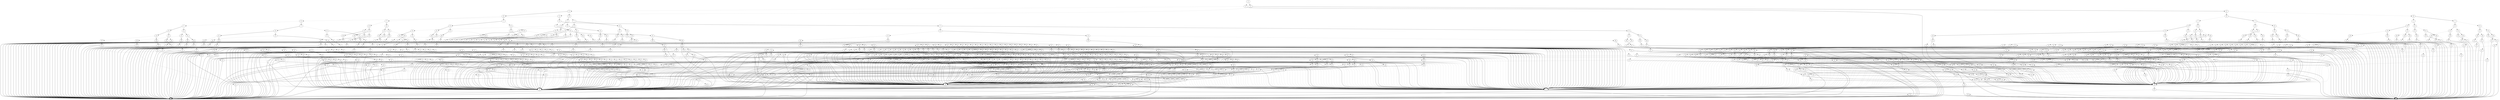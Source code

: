 digraph G {
0 [shape=box, label="0", style=filled, shape=box, height=0.3, width=0.3];
1 [shape=box, label="1", style=filled, shape=box, height=0.3, width=0.3];
202317 [label="3"];
202317 -> 201938 [style=dotted];
202317 -> 202316 [style=filled];
201938 [label="4"];
201938 -> 197767 [style=dotted];
201938 -> 201937 [style=filled];
197767 [label="5"];
197767 -> 197607 [style=dotted];
197767 -> 197766 [style=filled];
197607 [label="6"];
197607 -> 197511 [style=dotted];
197607 -> 197606 [style=filled];
197511 [label="7"];
197511 -> 197455 [style=dotted];
197511 -> 197510 [style=filled];
197455 [label="8"];
197455 -> 197423 [style=dotted];
197455 -> 197454 [style=filled];
197423 [label="9"];
197423 -> 197405 [style=dotted];
197423 -> 197422 [style=filled];
197405 [label="10"];
197405 -> 197395 [style=dotted];
197405 -> 197404 [style=filled];
197395 [label="11"];
197395 -> 197394 [style=dotted];
197395 -> 0 [style=filled];
197394 [label="12"];
197394 -> 197393 [style=dotted];
197394 -> 44 [style=filled];
197393 [label="20"];
197393 -> 197392 [style=dotted];
197393 -> 44 [style=filled];
197392 [label="21"];
197392 -> 0 [style=dotted];
197392 -> 155 [style=filled];
155 [label="76"];
155 -> 1 [style=dotted];
155 -> 0 [style=filled];
44 [label="21"];
44 -> 0 [style=dotted];
44 -> 1 [style=filled];
197404 [label="11"];
197404 -> 197403 [style=dotted];
197404 -> 0 [style=filled];
197403 [label="12"];
197403 -> 197402 [style=dotted];
197403 -> 44 [style=filled];
197402 [label="13"];
197402 -> 197401 [style=dotted];
197402 -> 197393 [style=filled];
197401 [label="14"];
197401 -> 197400 [style=dotted];
197401 -> 197393 [style=filled];
197400 [label="15"];
197400 -> 197399 [style=dotted];
197400 -> 197393 [style=filled];
197399 [label="16"];
197399 -> 197398 [style=dotted];
197399 -> 197393 [style=filled];
197398 [label="17"];
197398 -> 197397 [style=dotted];
197398 -> 197393 [style=filled];
197397 [label="18"];
197397 -> 197396 [style=dotted];
197397 -> 197393 [style=filled];
197396 [label="19"];
197396 -> 44 [style=dotted];
197396 -> 197393 [style=filled];
197422 [label="10"];
197422 -> 197413 [style=dotted];
197422 -> 197421 [style=filled];
197413 [label="11"];
197413 -> 197412 [style=dotted];
197413 -> 0 [style=filled];
197412 [label="12"];
197412 -> 197411 [style=dotted];
197412 -> 44 [style=filled];
197411 [label="13"];
197411 -> 197410 [style=dotted];
197411 -> 197393 [style=filled];
197410 [label="14"];
197410 -> 197409 [style=dotted];
197410 -> 197393 [style=filled];
197409 [label="15"];
197409 -> 197408 [style=dotted];
197409 -> 197393 [style=filled];
197408 [label="16"];
197408 -> 197407 [style=dotted];
197408 -> 197393 [style=filled];
197407 [label="17"];
197407 -> 197406 [style=dotted];
197407 -> 197393 [style=filled];
197406 [label="18"];
197406 -> 44 [style=dotted];
197406 -> 197393 [style=filled];
197421 [label="11"];
197421 -> 197420 [style=dotted];
197421 -> 0 [style=filled];
197420 [label="12"];
197420 -> 197419 [style=dotted];
197420 -> 44 [style=filled];
197419 [label="13"];
197419 -> 197418 [style=dotted];
197419 -> 197393 [style=filled];
197418 [label="14"];
197418 -> 197417 [style=dotted];
197418 -> 197393 [style=filled];
197417 [label="15"];
197417 -> 197416 [style=dotted];
197417 -> 197393 [style=filled];
197416 [label="16"];
197416 -> 197415 [style=dotted];
197416 -> 197393 [style=filled];
197415 [label="17"];
197415 -> 197414 [style=dotted];
197415 -> 197393 [style=filled];
197414 [label="18"];
197414 -> 44 [style=dotted];
197414 -> 197396 [style=filled];
197454 [label="9"];
197454 -> 197438 [style=dotted];
197454 -> 197453 [style=filled];
197438 [label="10"];
197438 -> 197430 [style=dotted];
197438 -> 197437 [style=filled];
197430 [label="11"];
197430 -> 197429 [style=dotted];
197430 -> 0 [style=filled];
197429 [label="12"];
197429 -> 197428 [style=dotted];
197429 -> 44 [style=filled];
197428 [label="13"];
197428 -> 197427 [style=dotted];
197428 -> 197393 [style=filled];
197427 [label="14"];
197427 -> 197426 [style=dotted];
197427 -> 197393 [style=filled];
197426 [label="15"];
197426 -> 197425 [style=dotted];
197426 -> 197393 [style=filled];
197425 [label="16"];
197425 -> 197424 [style=dotted];
197425 -> 197393 [style=filled];
197424 [label="17"];
197424 -> 44 [style=dotted];
197424 -> 197393 [style=filled];
197437 [label="11"];
197437 -> 197436 [style=dotted];
197437 -> 0 [style=filled];
197436 [label="12"];
197436 -> 197435 [style=dotted];
197436 -> 44 [style=filled];
197435 [label="13"];
197435 -> 197434 [style=dotted];
197435 -> 197393 [style=filled];
197434 [label="14"];
197434 -> 197433 [style=dotted];
197434 -> 197393 [style=filled];
197433 [label="15"];
197433 -> 197432 [style=dotted];
197433 -> 197393 [style=filled];
197432 [label="16"];
197432 -> 197431 [style=dotted];
197432 -> 197393 [style=filled];
197431 [label="17"];
197431 -> 44 [style=dotted];
197431 -> 197397 [style=filled];
197453 [label="10"];
197453 -> 197445 [style=dotted];
197453 -> 197452 [style=filled];
197445 [label="11"];
197445 -> 197444 [style=dotted];
197445 -> 0 [style=filled];
197444 [label="12"];
197444 -> 197443 [style=dotted];
197444 -> 44 [style=filled];
197443 [label="13"];
197443 -> 197442 [style=dotted];
197443 -> 197393 [style=filled];
197442 [label="14"];
197442 -> 197441 [style=dotted];
197442 -> 197393 [style=filled];
197441 [label="15"];
197441 -> 197440 [style=dotted];
197441 -> 197393 [style=filled];
197440 [label="16"];
197440 -> 197439 [style=dotted];
197440 -> 197393 [style=filled];
197439 [label="17"];
197439 -> 44 [style=dotted];
197439 -> 197406 [style=filled];
197452 [label="11"];
197452 -> 197451 [style=dotted];
197452 -> 0 [style=filled];
197451 [label="12"];
197451 -> 197450 [style=dotted];
197451 -> 44 [style=filled];
197450 [label="13"];
197450 -> 197449 [style=dotted];
197450 -> 197393 [style=filled];
197449 [label="14"];
197449 -> 197448 [style=dotted];
197449 -> 197393 [style=filled];
197448 [label="15"];
197448 -> 197447 [style=dotted];
197448 -> 197393 [style=filled];
197447 [label="16"];
197447 -> 197446 [style=dotted];
197447 -> 197393 [style=filled];
197446 [label="17"];
197446 -> 44 [style=dotted];
197446 -> 197414 [style=filled];
197510 [label="8"];
197510 -> 197482 [style=dotted];
197510 -> 197509 [style=filled];
197482 [label="9"];
197482 -> 197468 [style=dotted];
197482 -> 197481 [style=filled];
197468 [label="10"];
197468 -> 197461 [style=dotted];
197468 -> 197467 [style=filled];
197461 [label="11"];
197461 -> 197460 [style=dotted];
197461 -> 0 [style=filled];
197460 [label="12"];
197460 -> 197459 [style=dotted];
197460 -> 44 [style=filled];
197459 [label="13"];
197459 -> 197458 [style=dotted];
197459 -> 197393 [style=filled];
197458 [label="14"];
197458 -> 197457 [style=dotted];
197458 -> 197393 [style=filled];
197457 [label="15"];
197457 -> 197456 [style=dotted];
197457 -> 197393 [style=filled];
197456 [label="16"];
197456 -> 44 [style=dotted];
197456 -> 197393 [style=filled];
197467 [label="11"];
197467 -> 197466 [style=dotted];
197467 -> 0 [style=filled];
197466 [label="12"];
197466 -> 197465 [style=dotted];
197466 -> 44 [style=filled];
197465 [label="13"];
197465 -> 197464 [style=dotted];
197465 -> 197393 [style=filled];
197464 [label="14"];
197464 -> 197463 [style=dotted];
197464 -> 197393 [style=filled];
197463 [label="15"];
197463 -> 197462 [style=dotted];
197463 -> 197393 [style=filled];
197462 [label="16"];
197462 -> 44 [style=dotted];
197462 -> 197398 [style=filled];
197481 [label="10"];
197481 -> 197474 [style=dotted];
197481 -> 197480 [style=filled];
197474 [label="11"];
197474 -> 197473 [style=dotted];
197474 -> 0 [style=filled];
197473 [label="12"];
197473 -> 197472 [style=dotted];
197473 -> 44 [style=filled];
197472 [label="13"];
197472 -> 197471 [style=dotted];
197472 -> 197393 [style=filled];
197471 [label="14"];
197471 -> 197470 [style=dotted];
197471 -> 197393 [style=filled];
197470 [label="15"];
197470 -> 197469 [style=dotted];
197470 -> 197393 [style=filled];
197469 [label="16"];
197469 -> 44 [style=dotted];
197469 -> 197407 [style=filled];
197480 [label="11"];
197480 -> 197479 [style=dotted];
197480 -> 0 [style=filled];
197479 [label="12"];
197479 -> 197478 [style=dotted];
197479 -> 44 [style=filled];
197478 [label="13"];
197478 -> 197477 [style=dotted];
197478 -> 197393 [style=filled];
197477 [label="14"];
197477 -> 197476 [style=dotted];
197477 -> 197393 [style=filled];
197476 [label="15"];
197476 -> 197475 [style=dotted];
197476 -> 197393 [style=filled];
197475 [label="16"];
197475 -> 44 [style=dotted];
197475 -> 197415 [style=filled];
197509 [label="9"];
197509 -> 197495 [style=dotted];
197509 -> 197508 [style=filled];
197495 [label="10"];
197495 -> 197488 [style=dotted];
197495 -> 197494 [style=filled];
197488 [label="11"];
197488 -> 197487 [style=dotted];
197488 -> 0 [style=filled];
197487 [label="12"];
197487 -> 197486 [style=dotted];
197487 -> 44 [style=filled];
197486 [label="13"];
197486 -> 197485 [style=dotted];
197486 -> 197393 [style=filled];
197485 [label="14"];
197485 -> 197484 [style=dotted];
197485 -> 197393 [style=filled];
197484 [label="15"];
197484 -> 197483 [style=dotted];
197484 -> 197393 [style=filled];
197483 [label="16"];
197483 -> 44 [style=dotted];
197483 -> 197424 [style=filled];
197494 [label="11"];
197494 -> 197493 [style=dotted];
197494 -> 0 [style=filled];
197493 [label="12"];
197493 -> 197492 [style=dotted];
197493 -> 44 [style=filled];
197492 [label="13"];
197492 -> 197491 [style=dotted];
197492 -> 197393 [style=filled];
197491 [label="14"];
197491 -> 197490 [style=dotted];
197491 -> 197393 [style=filled];
197490 [label="15"];
197490 -> 197489 [style=dotted];
197490 -> 197393 [style=filled];
197489 [label="16"];
197489 -> 44 [style=dotted];
197489 -> 197431 [style=filled];
197508 [label="10"];
197508 -> 197501 [style=dotted];
197508 -> 197507 [style=filled];
197501 [label="11"];
197501 -> 197500 [style=dotted];
197501 -> 0 [style=filled];
197500 [label="12"];
197500 -> 197499 [style=dotted];
197500 -> 44 [style=filled];
197499 [label="13"];
197499 -> 197498 [style=dotted];
197499 -> 197393 [style=filled];
197498 [label="14"];
197498 -> 197497 [style=dotted];
197498 -> 197393 [style=filled];
197497 [label="15"];
197497 -> 197496 [style=dotted];
197497 -> 197393 [style=filled];
197496 [label="16"];
197496 -> 44 [style=dotted];
197496 -> 197439 [style=filled];
197507 [label="11"];
197507 -> 197506 [style=dotted];
197507 -> 0 [style=filled];
197506 [label="12"];
197506 -> 197505 [style=dotted];
197506 -> 44 [style=filled];
197505 [label="13"];
197505 -> 197504 [style=dotted];
197505 -> 197393 [style=filled];
197504 [label="14"];
197504 -> 197503 [style=dotted];
197504 -> 197393 [style=filled];
197503 [label="15"];
197503 -> 197502 [style=dotted];
197503 -> 197393 [style=filled];
197502 [label="16"];
197502 -> 44 [style=dotted];
197502 -> 197446 [style=filled];
197606 [label="7"];
197606 -> 197558 [style=dotted];
197606 -> 197605 [style=filled];
197558 [label="8"];
197558 -> 197534 [style=dotted];
197558 -> 197557 [style=filled];
197534 [label="9"];
197534 -> 197522 [style=dotted];
197534 -> 197533 [style=filled];
197522 [label="10"];
197522 -> 197516 [style=dotted];
197522 -> 197521 [style=filled];
197516 [label="11"];
197516 -> 197515 [style=dotted];
197516 -> 0 [style=filled];
197515 [label="12"];
197515 -> 197514 [style=dotted];
197515 -> 44 [style=filled];
197514 [label="13"];
197514 -> 197513 [style=dotted];
197514 -> 197393 [style=filled];
197513 [label="14"];
197513 -> 197512 [style=dotted];
197513 -> 197393 [style=filled];
197512 [label="15"];
197512 -> 44 [style=dotted];
197512 -> 197393 [style=filled];
197521 [label="11"];
197521 -> 197520 [style=dotted];
197521 -> 0 [style=filled];
197520 [label="12"];
197520 -> 197519 [style=dotted];
197520 -> 44 [style=filled];
197519 [label="13"];
197519 -> 197518 [style=dotted];
197519 -> 197393 [style=filled];
197518 [label="14"];
197518 -> 197517 [style=dotted];
197518 -> 197393 [style=filled];
197517 [label="15"];
197517 -> 44 [style=dotted];
197517 -> 197399 [style=filled];
197533 [label="10"];
197533 -> 197527 [style=dotted];
197533 -> 197532 [style=filled];
197527 [label="11"];
197527 -> 197526 [style=dotted];
197527 -> 0 [style=filled];
197526 [label="12"];
197526 -> 197525 [style=dotted];
197526 -> 44 [style=filled];
197525 [label="13"];
197525 -> 197524 [style=dotted];
197525 -> 197393 [style=filled];
197524 [label="14"];
197524 -> 197523 [style=dotted];
197524 -> 197393 [style=filled];
197523 [label="15"];
197523 -> 44 [style=dotted];
197523 -> 197408 [style=filled];
197532 [label="11"];
197532 -> 197531 [style=dotted];
197532 -> 0 [style=filled];
197531 [label="12"];
197531 -> 197530 [style=dotted];
197531 -> 44 [style=filled];
197530 [label="13"];
197530 -> 197529 [style=dotted];
197530 -> 197393 [style=filled];
197529 [label="14"];
197529 -> 197528 [style=dotted];
197529 -> 197393 [style=filled];
197528 [label="15"];
197528 -> 44 [style=dotted];
197528 -> 197416 [style=filled];
197557 [label="9"];
197557 -> 197545 [style=dotted];
197557 -> 197556 [style=filled];
197545 [label="10"];
197545 -> 197539 [style=dotted];
197545 -> 197544 [style=filled];
197539 [label="11"];
197539 -> 197538 [style=dotted];
197539 -> 0 [style=filled];
197538 [label="12"];
197538 -> 197537 [style=dotted];
197538 -> 44 [style=filled];
197537 [label="13"];
197537 -> 197536 [style=dotted];
197537 -> 197393 [style=filled];
197536 [label="14"];
197536 -> 197535 [style=dotted];
197536 -> 197393 [style=filled];
197535 [label="15"];
197535 -> 44 [style=dotted];
197535 -> 197425 [style=filled];
197544 [label="11"];
197544 -> 197543 [style=dotted];
197544 -> 0 [style=filled];
197543 [label="12"];
197543 -> 197542 [style=dotted];
197543 -> 44 [style=filled];
197542 [label="13"];
197542 -> 197541 [style=dotted];
197542 -> 197393 [style=filled];
197541 [label="14"];
197541 -> 197540 [style=dotted];
197541 -> 197393 [style=filled];
197540 [label="15"];
197540 -> 44 [style=dotted];
197540 -> 197432 [style=filled];
197556 [label="10"];
197556 -> 197550 [style=dotted];
197556 -> 197555 [style=filled];
197550 [label="11"];
197550 -> 197549 [style=dotted];
197550 -> 0 [style=filled];
197549 [label="12"];
197549 -> 197548 [style=dotted];
197549 -> 44 [style=filled];
197548 [label="13"];
197548 -> 197547 [style=dotted];
197548 -> 197393 [style=filled];
197547 [label="14"];
197547 -> 197546 [style=dotted];
197547 -> 197393 [style=filled];
197546 [label="15"];
197546 -> 44 [style=dotted];
197546 -> 197440 [style=filled];
197555 [label="11"];
197555 -> 197554 [style=dotted];
197555 -> 0 [style=filled];
197554 [label="12"];
197554 -> 197553 [style=dotted];
197554 -> 44 [style=filled];
197553 [label="13"];
197553 -> 197552 [style=dotted];
197553 -> 197393 [style=filled];
197552 [label="14"];
197552 -> 197551 [style=dotted];
197552 -> 197393 [style=filled];
197551 [label="15"];
197551 -> 44 [style=dotted];
197551 -> 197447 [style=filled];
197605 [label="8"];
197605 -> 197581 [style=dotted];
197605 -> 197604 [style=filled];
197581 [label="9"];
197581 -> 197569 [style=dotted];
197581 -> 197580 [style=filled];
197569 [label="10"];
197569 -> 197563 [style=dotted];
197569 -> 197568 [style=filled];
197563 [label="11"];
197563 -> 197562 [style=dotted];
197563 -> 0 [style=filled];
197562 [label="12"];
197562 -> 197561 [style=dotted];
197562 -> 44 [style=filled];
197561 [label="13"];
197561 -> 197560 [style=dotted];
197561 -> 197393 [style=filled];
197560 [label="14"];
197560 -> 197559 [style=dotted];
197560 -> 197393 [style=filled];
197559 [label="15"];
197559 -> 44 [style=dotted];
197559 -> 197456 [style=filled];
197568 [label="11"];
197568 -> 197567 [style=dotted];
197568 -> 0 [style=filled];
197567 [label="12"];
197567 -> 197566 [style=dotted];
197567 -> 44 [style=filled];
197566 [label="13"];
197566 -> 197565 [style=dotted];
197566 -> 197393 [style=filled];
197565 [label="14"];
197565 -> 197564 [style=dotted];
197565 -> 197393 [style=filled];
197564 [label="15"];
197564 -> 44 [style=dotted];
197564 -> 197462 [style=filled];
197580 [label="10"];
197580 -> 197574 [style=dotted];
197580 -> 197579 [style=filled];
197574 [label="11"];
197574 -> 197573 [style=dotted];
197574 -> 0 [style=filled];
197573 [label="12"];
197573 -> 197572 [style=dotted];
197573 -> 44 [style=filled];
197572 [label="13"];
197572 -> 197571 [style=dotted];
197572 -> 197393 [style=filled];
197571 [label="14"];
197571 -> 197570 [style=dotted];
197571 -> 197393 [style=filled];
197570 [label="15"];
197570 -> 44 [style=dotted];
197570 -> 197469 [style=filled];
197579 [label="11"];
197579 -> 197578 [style=dotted];
197579 -> 0 [style=filled];
197578 [label="12"];
197578 -> 197577 [style=dotted];
197578 -> 44 [style=filled];
197577 [label="13"];
197577 -> 197576 [style=dotted];
197577 -> 197393 [style=filled];
197576 [label="14"];
197576 -> 197575 [style=dotted];
197576 -> 197393 [style=filled];
197575 [label="15"];
197575 -> 44 [style=dotted];
197575 -> 197475 [style=filled];
197604 [label="9"];
197604 -> 197592 [style=dotted];
197604 -> 197603 [style=filled];
197592 [label="10"];
197592 -> 197586 [style=dotted];
197592 -> 197591 [style=filled];
197586 [label="11"];
197586 -> 197585 [style=dotted];
197586 -> 0 [style=filled];
197585 [label="12"];
197585 -> 197584 [style=dotted];
197585 -> 44 [style=filled];
197584 [label="13"];
197584 -> 197583 [style=dotted];
197584 -> 197393 [style=filled];
197583 [label="14"];
197583 -> 197582 [style=dotted];
197583 -> 197393 [style=filled];
197582 [label="15"];
197582 -> 44 [style=dotted];
197582 -> 197483 [style=filled];
197591 [label="11"];
197591 -> 197590 [style=dotted];
197591 -> 0 [style=filled];
197590 [label="12"];
197590 -> 197589 [style=dotted];
197590 -> 44 [style=filled];
197589 [label="13"];
197589 -> 197588 [style=dotted];
197589 -> 197393 [style=filled];
197588 [label="14"];
197588 -> 197587 [style=dotted];
197588 -> 197393 [style=filled];
197587 [label="15"];
197587 -> 44 [style=dotted];
197587 -> 197489 [style=filled];
197603 [label="10"];
197603 -> 197597 [style=dotted];
197603 -> 197602 [style=filled];
197597 [label="11"];
197597 -> 197596 [style=dotted];
197597 -> 0 [style=filled];
197596 [label="12"];
197596 -> 197595 [style=dotted];
197596 -> 44 [style=filled];
197595 [label="13"];
197595 -> 197594 [style=dotted];
197595 -> 197393 [style=filled];
197594 [label="14"];
197594 -> 197593 [style=dotted];
197594 -> 197393 [style=filled];
197593 [label="15"];
197593 -> 44 [style=dotted];
197593 -> 197496 [style=filled];
197602 [label="11"];
197602 -> 197601 [style=dotted];
197602 -> 0 [style=filled];
197601 [label="12"];
197601 -> 197600 [style=dotted];
197601 -> 44 [style=filled];
197600 [label="13"];
197600 -> 197599 [style=dotted];
197600 -> 197393 [style=filled];
197599 [label="14"];
197599 -> 197598 [style=dotted];
197599 -> 197393 [style=filled];
197598 [label="15"];
197598 -> 44 [style=dotted];
197598 -> 197502 [style=filled];
197766 [label="6"];
197766 -> 197686 [style=dotted];
197766 -> 197765 [style=filled];
197686 [label="7"];
197686 -> 197646 [style=dotted];
197686 -> 197685 [style=filled];
197646 [label="8"];
197646 -> 197626 [style=dotted];
197646 -> 197645 [style=filled];
197626 [label="9"];
197626 -> 197616 [style=dotted];
197626 -> 197625 [style=filled];
197616 [label="10"];
197616 -> 197611 [style=dotted];
197616 -> 197615 [style=filled];
197611 [label="11"];
197611 -> 197610 [style=dotted];
197611 -> 0 [style=filled];
197610 [label="12"];
197610 -> 197609 [style=dotted];
197610 -> 44 [style=filled];
197609 [label="13"];
197609 -> 197608 [style=dotted];
197609 -> 197393 [style=filled];
197608 [label="14"];
197608 -> 44 [style=dotted];
197608 -> 197393 [style=filled];
197615 [label="11"];
197615 -> 197614 [style=dotted];
197615 -> 0 [style=filled];
197614 [label="12"];
197614 -> 197613 [style=dotted];
197614 -> 44 [style=filled];
197613 [label="13"];
197613 -> 197612 [style=dotted];
197613 -> 197393 [style=filled];
197612 [label="14"];
197612 -> 44 [style=dotted];
197612 -> 197400 [style=filled];
197625 [label="10"];
197625 -> 197620 [style=dotted];
197625 -> 197624 [style=filled];
197620 [label="11"];
197620 -> 197619 [style=dotted];
197620 -> 0 [style=filled];
197619 [label="12"];
197619 -> 197618 [style=dotted];
197619 -> 44 [style=filled];
197618 [label="13"];
197618 -> 197617 [style=dotted];
197618 -> 197393 [style=filled];
197617 [label="14"];
197617 -> 44 [style=dotted];
197617 -> 197409 [style=filled];
197624 [label="11"];
197624 -> 197623 [style=dotted];
197624 -> 0 [style=filled];
197623 [label="12"];
197623 -> 197622 [style=dotted];
197623 -> 44 [style=filled];
197622 [label="13"];
197622 -> 197621 [style=dotted];
197622 -> 197393 [style=filled];
197621 [label="14"];
197621 -> 44 [style=dotted];
197621 -> 197417 [style=filled];
197645 [label="9"];
197645 -> 197635 [style=dotted];
197645 -> 197644 [style=filled];
197635 [label="10"];
197635 -> 197630 [style=dotted];
197635 -> 197634 [style=filled];
197630 [label="11"];
197630 -> 197629 [style=dotted];
197630 -> 0 [style=filled];
197629 [label="12"];
197629 -> 197628 [style=dotted];
197629 -> 44 [style=filled];
197628 [label="13"];
197628 -> 197627 [style=dotted];
197628 -> 197393 [style=filled];
197627 [label="14"];
197627 -> 44 [style=dotted];
197627 -> 197426 [style=filled];
197634 [label="11"];
197634 -> 197633 [style=dotted];
197634 -> 0 [style=filled];
197633 [label="12"];
197633 -> 197632 [style=dotted];
197633 -> 44 [style=filled];
197632 [label="13"];
197632 -> 197631 [style=dotted];
197632 -> 197393 [style=filled];
197631 [label="14"];
197631 -> 44 [style=dotted];
197631 -> 197433 [style=filled];
197644 [label="10"];
197644 -> 197639 [style=dotted];
197644 -> 197643 [style=filled];
197639 [label="11"];
197639 -> 197638 [style=dotted];
197639 -> 0 [style=filled];
197638 [label="12"];
197638 -> 197637 [style=dotted];
197638 -> 44 [style=filled];
197637 [label="13"];
197637 -> 197636 [style=dotted];
197637 -> 197393 [style=filled];
197636 [label="14"];
197636 -> 44 [style=dotted];
197636 -> 197441 [style=filled];
197643 [label="11"];
197643 -> 197642 [style=dotted];
197643 -> 0 [style=filled];
197642 [label="12"];
197642 -> 197641 [style=dotted];
197642 -> 44 [style=filled];
197641 [label="13"];
197641 -> 197640 [style=dotted];
197641 -> 197393 [style=filled];
197640 [label="14"];
197640 -> 44 [style=dotted];
197640 -> 197448 [style=filled];
197685 [label="8"];
197685 -> 197665 [style=dotted];
197685 -> 197684 [style=filled];
197665 [label="9"];
197665 -> 197655 [style=dotted];
197665 -> 197664 [style=filled];
197655 [label="10"];
197655 -> 197650 [style=dotted];
197655 -> 197654 [style=filled];
197650 [label="11"];
197650 -> 197649 [style=dotted];
197650 -> 0 [style=filled];
197649 [label="12"];
197649 -> 197648 [style=dotted];
197649 -> 44 [style=filled];
197648 [label="13"];
197648 -> 197647 [style=dotted];
197648 -> 197393 [style=filled];
197647 [label="14"];
197647 -> 44 [style=dotted];
197647 -> 197457 [style=filled];
197654 [label="11"];
197654 -> 197653 [style=dotted];
197654 -> 0 [style=filled];
197653 [label="12"];
197653 -> 197652 [style=dotted];
197653 -> 44 [style=filled];
197652 [label="13"];
197652 -> 197651 [style=dotted];
197652 -> 197393 [style=filled];
197651 [label="14"];
197651 -> 44 [style=dotted];
197651 -> 197463 [style=filled];
197664 [label="10"];
197664 -> 197659 [style=dotted];
197664 -> 197663 [style=filled];
197659 [label="11"];
197659 -> 197658 [style=dotted];
197659 -> 0 [style=filled];
197658 [label="12"];
197658 -> 197657 [style=dotted];
197658 -> 44 [style=filled];
197657 [label="13"];
197657 -> 197656 [style=dotted];
197657 -> 197393 [style=filled];
197656 [label="14"];
197656 -> 44 [style=dotted];
197656 -> 197470 [style=filled];
197663 [label="11"];
197663 -> 197662 [style=dotted];
197663 -> 0 [style=filled];
197662 [label="12"];
197662 -> 197661 [style=dotted];
197662 -> 44 [style=filled];
197661 [label="13"];
197661 -> 197660 [style=dotted];
197661 -> 197393 [style=filled];
197660 [label="14"];
197660 -> 44 [style=dotted];
197660 -> 197476 [style=filled];
197684 [label="9"];
197684 -> 197674 [style=dotted];
197684 -> 197683 [style=filled];
197674 [label="10"];
197674 -> 197669 [style=dotted];
197674 -> 197673 [style=filled];
197669 [label="11"];
197669 -> 197668 [style=dotted];
197669 -> 0 [style=filled];
197668 [label="12"];
197668 -> 197667 [style=dotted];
197668 -> 44 [style=filled];
197667 [label="13"];
197667 -> 197666 [style=dotted];
197667 -> 197393 [style=filled];
197666 [label="14"];
197666 -> 44 [style=dotted];
197666 -> 197484 [style=filled];
197673 [label="11"];
197673 -> 197672 [style=dotted];
197673 -> 0 [style=filled];
197672 [label="12"];
197672 -> 197671 [style=dotted];
197672 -> 44 [style=filled];
197671 [label="13"];
197671 -> 197670 [style=dotted];
197671 -> 197393 [style=filled];
197670 [label="14"];
197670 -> 44 [style=dotted];
197670 -> 197490 [style=filled];
197683 [label="10"];
197683 -> 197678 [style=dotted];
197683 -> 197682 [style=filled];
197678 [label="11"];
197678 -> 197677 [style=dotted];
197678 -> 0 [style=filled];
197677 [label="12"];
197677 -> 197676 [style=dotted];
197677 -> 44 [style=filled];
197676 [label="13"];
197676 -> 197675 [style=dotted];
197676 -> 197393 [style=filled];
197675 [label="14"];
197675 -> 44 [style=dotted];
197675 -> 197497 [style=filled];
197682 [label="11"];
197682 -> 197681 [style=dotted];
197682 -> 0 [style=filled];
197681 [label="12"];
197681 -> 197680 [style=dotted];
197681 -> 44 [style=filled];
197680 [label="13"];
197680 -> 197679 [style=dotted];
197680 -> 197393 [style=filled];
197679 [label="14"];
197679 -> 44 [style=dotted];
197679 -> 197503 [style=filled];
197765 [label="7"];
197765 -> 197725 [style=dotted];
197765 -> 197764 [style=filled];
197725 [label="8"];
197725 -> 197705 [style=dotted];
197725 -> 197724 [style=filled];
197705 [label="9"];
197705 -> 197695 [style=dotted];
197705 -> 197704 [style=filled];
197695 [label="10"];
197695 -> 197690 [style=dotted];
197695 -> 197694 [style=filled];
197690 [label="11"];
197690 -> 197689 [style=dotted];
197690 -> 0 [style=filled];
197689 [label="12"];
197689 -> 197688 [style=dotted];
197689 -> 44 [style=filled];
197688 [label="13"];
197688 -> 197687 [style=dotted];
197688 -> 197393 [style=filled];
197687 [label="14"];
197687 -> 44 [style=dotted];
197687 -> 197512 [style=filled];
197694 [label="11"];
197694 -> 197693 [style=dotted];
197694 -> 0 [style=filled];
197693 [label="12"];
197693 -> 197692 [style=dotted];
197693 -> 44 [style=filled];
197692 [label="13"];
197692 -> 197691 [style=dotted];
197692 -> 197393 [style=filled];
197691 [label="14"];
197691 -> 44 [style=dotted];
197691 -> 197517 [style=filled];
197704 [label="10"];
197704 -> 197699 [style=dotted];
197704 -> 197703 [style=filled];
197699 [label="11"];
197699 -> 197698 [style=dotted];
197699 -> 0 [style=filled];
197698 [label="12"];
197698 -> 197697 [style=dotted];
197698 -> 44 [style=filled];
197697 [label="13"];
197697 -> 197696 [style=dotted];
197697 -> 197393 [style=filled];
197696 [label="14"];
197696 -> 44 [style=dotted];
197696 -> 197523 [style=filled];
197703 [label="11"];
197703 -> 197702 [style=dotted];
197703 -> 0 [style=filled];
197702 [label="12"];
197702 -> 197701 [style=dotted];
197702 -> 44 [style=filled];
197701 [label="13"];
197701 -> 197700 [style=dotted];
197701 -> 197393 [style=filled];
197700 [label="14"];
197700 -> 44 [style=dotted];
197700 -> 197528 [style=filled];
197724 [label="9"];
197724 -> 197714 [style=dotted];
197724 -> 197723 [style=filled];
197714 [label="10"];
197714 -> 197709 [style=dotted];
197714 -> 197713 [style=filled];
197709 [label="11"];
197709 -> 197708 [style=dotted];
197709 -> 0 [style=filled];
197708 [label="12"];
197708 -> 197707 [style=dotted];
197708 -> 44 [style=filled];
197707 [label="13"];
197707 -> 197706 [style=dotted];
197707 -> 197393 [style=filled];
197706 [label="14"];
197706 -> 44 [style=dotted];
197706 -> 197535 [style=filled];
197713 [label="11"];
197713 -> 197712 [style=dotted];
197713 -> 0 [style=filled];
197712 [label="12"];
197712 -> 197711 [style=dotted];
197712 -> 44 [style=filled];
197711 [label="13"];
197711 -> 197710 [style=dotted];
197711 -> 197393 [style=filled];
197710 [label="14"];
197710 -> 44 [style=dotted];
197710 -> 197540 [style=filled];
197723 [label="10"];
197723 -> 197718 [style=dotted];
197723 -> 197722 [style=filled];
197718 [label="11"];
197718 -> 197717 [style=dotted];
197718 -> 0 [style=filled];
197717 [label="12"];
197717 -> 197716 [style=dotted];
197717 -> 44 [style=filled];
197716 [label="13"];
197716 -> 197715 [style=dotted];
197716 -> 197393 [style=filled];
197715 [label="14"];
197715 -> 44 [style=dotted];
197715 -> 197546 [style=filled];
197722 [label="11"];
197722 -> 197721 [style=dotted];
197722 -> 0 [style=filled];
197721 [label="12"];
197721 -> 197720 [style=dotted];
197721 -> 44 [style=filled];
197720 [label="13"];
197720 -> 197719 [style=dotted];
197720 -> 197393 [style=filled];
197719 [label="14"];
197719 -> 44 [style=dotted];
197719 -> 197551 [style=filled];
197764 [label="8"];
197764 -> 197744 [style=dotted];
197764 -> 197763 [style=filled];
197744 [label="9"];
197744 -> 197734 [style=dotted];
197744 -> 197743 [style=filled];
197734 [label="10"];
197734 -> 197729 [style=dotted];
197734 -> 197733 [style=filled];
197729 [label="11"];
197729 -> 197728 [style=dotted];
197729 -> 0 [style=filled];
197728 [label="12"];
197728 -> 197727 [style=dotted];
197728 -> 44 [style=filled];
197727 [label="13"];
197727 -> 197726 [style=dotted];
197727 -> 197393 [style=filled];
197726 [label="14"];
197726 -> 44 [style=dotted];
197726 -> 197559 [style=filled];
197733 [label="11"];
197733 -> 197732 [style=dotted];
197733 -> 0 [style=filled];
197732 [label="12"];
197732 -> 197731 [style=dotted];
197732 -> 44 [style=filled];
197731 [label="13"];
197731 -> 197730 [style=dotted];
197731 -> 197393 [style=filled];
197730 [label="14"];
197730 -> 44 [style=dotted];
197730 -> 197564 [style=filled];
197743 [label="10"];
197743 -> 197738 [style=dotted];
197743 -> 197742 [style=filled];
197738 [label="11"];
197738 -> 197737 [style=dotted];
197738 -> 0 [style=filled];
197737 [label="12"];
197737 -> 197736 [style=dotted];
197737 -> 44 [style=filled];
197736 [label="13"];
197736 -> 197735 [style=dotted];
197736 -> 197393 [style=filled];
197735 [label="14"];
197735 -> 44 [style=dotted];
197735 -> 197570 [style=filled];
197742 [label="11"];
197742 -> 197741 [style=dotted];
197742 -> 0 [style=filled];
197741 [label="12"];
197741 -> 197740 [style=dotted];
197741 -> 44 [style=filled];
197740 [label="13"];
197740 -> 197739 [style=dotted];
197740 -> 197393 [style=filled];
197739 [label="14"];
197739 -> 44 [style=dotted];
197739 -> 197575 [style=filled];
197763 [label="9"];
197763 -> 197753 [style=dotted];
197763 -> 197762 [style=filled];
197753 [label="10"];
197753 -> 197748 [style=dotted];
197753 -> 197752 [style=filled];
197748 [label="11"];
197748 -> 197747 [style=dotted];
197748 -> 0 [style=filled];
197747 [label="12"];
197747 -> 197746 [style=dotted];
197747 -> 44 [style=filled];
197746 [label="13"];
197746 -> 197745 [style=dotted];
197746 -> 197393 [style=filled];
197745 [label="14"];
197745 -> 44 [style=dotted];
197745 -> 197582 [style=filled];
197752 [label="11"];
197752 -> 197751 [style=dotted];
197752 -> 0 [style=filled];
197751 [label="12"];
197751 -> 197750 [style=dotted];
197751 -> 44 [style=filled];
197750 [label="13"];
197750 -> 197749 [style=dotted];
197750 -> 197393 [style=filled];
197749 [label="14"];
197749 -> 44 [style=dotted];
197749 -> 197587 [style=filled];
197762 [label="10"];
197762 -> 197757 [style=dotted];
197762 -> 197761 [style=filled];
197757 [label="11"];
197757 -> 197756 [style=dotted];
197757 -> 0 [style=filled];
197756 [label="12"];
197756 -> 197755 [style=dotted];
197756 -> 44 [style=filled];
197755 [label="13"];
197755 -> 197754 [style=dotted];
197755 -> 197393 [style=filled];
197754 [label="14"];
197754 -> 44 [style=dotted];
197754 -> 197593 [style=filled];
197761 [label="11"];
197761 -> 197760 [style=dotted];
197761 -> 0 [style=filled];
197760 [label="12"];
197760 -> 197759 [style=dotted];
197760 -> 44 [style=filled];
197759 [label="13"];
197759 -> 197758 [style=dotted];
197759 -> 197393 [style=filled];
197758 [label="14"];
197758 -> 44 [style=dotted];
197758 -> 197598 [style=filled];
201937 [label="11"];
201937 -> 44 [style=dotted];
201937 -> 1 [style=filled];
202316 [label="4"];
202316 -> 198835 [style=dotted];
202316 -> 202315 [style=filled];
198835 [label="5"];
198835 -> 198675 [style=dotted];
198835 -> 198834 [style=filled];
198675 [label="6"];
198675 -> 198579 [style=dotted];
198675 -> 198674 [style=filled];
198579 [label="7"];
198579 -> 198523 [style=dotted];
198579 -> 198578 [style=filled];
198523 [label="8"];
198523 -> 198491 [style=dotted];
198523 -> 198522 [style=filled];
198491 [label="9"];
198491 -> 198473 [style=dotted];
198491 -> 198490 [style=filled];
198473 [label="10"];
198473 -> 198463 [style=dotted];
198473 -> 198472 [style=filled];
198463 [label="11"];
198463 -> 197392 [style=dotted];
198463 -> 0 [style=filled];
198472 [label="11"];
198472 -> 198471 [style=dotted];
198472 -> 0 [style=filled];
198471 [label="12"];
198471 -> 197392 [style=dotted];
198471 -> 198470 [style=filled];
198470 [label="13"];
198470 -> 198469 [style=dotted];
198470 -> 197392 [style=filled];
198469 [label="14"];
198469 -> 198468 [style=dotted];
198469 -> 197392 [style=filled];
198468 [label="15"];
198468 -> 198467 [style=dotted];
198468 -> 197392 [style=filled];
198467 [label="16"];
198467 -> 198466 [style=dotted];
198467 -> 197392 [style=filled];
198466 [label="17"];
198466 -> 198465 [style=dotted];
198466 -> 197392 [style=filled];
198465 [label="18"];
198465 -> 198464 [style=dotted];
198465 -> 197392 [style=filled];
198464 [label="19"];
198464 -> 44 [style=dotted];
198464 -> 197392 [style=filled];
198490 [label="10"];
198490 -> 198481 [style=dotted];
198490 -> 198489 [style=filled];
198481 [label="11"];
198481 -> 198480 [style=dotted];
198481 -> 0 [style=filled];
198480 [label="12"];
198480 -> 197392 [style=dotted];
198480 -> 198479 [style=filled];
198479 [label="13"];
198479 -> 198478 [style=dotted];
198479 -> 197392 [style=filled];
198478 [label="14"];
198478 -> 198477 [style=dotted];
198478 -> 197392 [style=filled];
198477 [label="15"];
198477 -> 198476 [style=dotted];
198477 -> 197392 [style=filled];
198476 [label="16"];
198476 -> 198475 [style=dotted];
198476 -> 197392 [style=filled];
198475 [label="17"];
198475 -> 198474 [style=dotted];
198475 -> 197392 [style=filled];
198474 [label="18"];
198474 -> 44 [style=dotted];
198474 -> 197392 [style=filled];
198489 [label="11"];
198489 -> 198488 [style=dotted];
198489 -> 0 [style=filled];
198488 [label="12"];
198488 -> 197392 [style=dotted];
198488 -> 198487 [style=filled];
198487 [label="13"];
198487 -> 198486 [style=dotted];
198487 -> 197392 [style=filled];
198486 [label="14"];
198486 -> 198485 [style=dotted];
198486 -> 197392 [style=filled];
198485 [label="15"];
198485 -> 198484 [style=dotted];
198485 -> 197392 [style=filled];
198484 [label="16"];
198484 -> 198483 [style=dotted];
198484 -> 197392 [style=filled];
198483 [label="17"];
198483 -> 198482 [style=dotted];
198483 -> 197392 [style=filled];
198482 [label="18"];
198482 -> 44 [style=dotted];
198482 -> 198464 [style=filled];
198522 [label="9"];
198522 -> 198506 [style=dotted];
198522 -> 198521 [style=filled];
198506 [label="10"];
198506 -> 198498 [style=dotted];
198506 -> 198505 [style=filled];
198498 [label="11"];
198498 -> 198497 [style=dotted];
198498 -> 0 [style=filled];
198497 [label="12"];
198497 -> 197392 [style=dotted];
198497 -> 198496 [style=filled];
198496 [label="13"];
198496 -> 198495 [style=dotted];
198496 -> 197392 [style=filled];
198495 [label="14"];
198495 -> 198494 [style=dotted];
198495 -> 197392 [style=filled];
198494 [label="15"];
198494 -> 198493 [style=dotted];
198494 -> 197392 [style=filled];
198493 [label="16"];
198493 -> 198492 [style=dotted];
198493 -> 197392 [style=filled];
198492 [label="17"];
198492 -> 44 [style=dotted];
198492 -> 197392 [style=filled];
198505 [label="11"];
198505 -> 198504 [style=dotted];
198505 -> 0 [style=filled];
198504 [label="12"];
198504 -> 197392 [style=dotted];
198504 -> 198503 [style=filled];
198503 [label="13"];
198503 -> 198502 [style=dotted];
198503 -> 197392 [style=filled];
198502 [label="14"];
198502 -> 198501 [style=dotted];
198502 -> 197392 [style=filled];
198501 [label="15"];
198501 -> 198500 [style=dotted];
198501 -> 197392 [style=filled];
198500 [label="16"];
198500 -> 198499 [style=dotted];
198500 -> 197392 [style=filled];
198499 [label="17"];
198499 -> 44 [style=dotted];
198499 -> 198465 [style=filled];
198521 [label="10"];
198521 -> 198513 [style=dotted];
198521 -> 198520 [style=filled];
198513 [label="11"];
198513 -> 198512 [style=dotted];
198513 -> 0 [style=filled];
198512 [label="12"];
198512 -> 197392 [style=dotted];
198512 -> 198511 [style=filled];
198511 [label="13"];
198511 -> 198510 [style=dotted];
198511 -> 197392 [style=filled];
198510 [label="14"];
198510 -> 198509 [style=dotted];
198510 -> 197392 [style=filled];
198509 [label="15"];
198509 -> 198508 [style=dotted];
198509 -> 197392 [style=filled];
198508 [label="16"];
198508 -> 198507 [style=dotted];
198508 -> 197392 [style=filled];
198507 [label="17"];
198507 -> 44 [style=dotted];
198507 -> 198474 [style=filled];
198520 [label="11"];
198520 -> 198519 [style=dotted];
198520 -> 0 [style=filled];
198519 [label="12"];
198519 -> 197392 [style=dotted];
198519 -> 198518 [style=filled];
198518 [label="13"];
198518 -> 198517 [style=dotted];
198518 -> 197392 [style=filled];
198517 [label="14"];
198517 -> 198516 [style=dotted];
198517 -> 197392 [style=filled];
198516 [label="15"];
198516 -> 198515 [style=dotted];
198516 -> 197392 [style=filled];
198515 [label="16"];
198515 -> 198514 [style=dotted];
198515 -> 197392 [style=filled];
198514 [label="17"];
198514 -> 44 [style=dotted];
198514 -> 198482 [style=filled];
198578 [label="8"];
198578 -> 198550 [style=dotted];
198578 -> 198577 [style=filled];
198550 [label="9"];
198550 -> 198536 [style=dotted];
198550 -> 198549 [style=filled];
198536 [label="10"];
198536 -> 198529 [style=dotted];
198536 -> 198535 [style=filled];
198529 [label="11"];
198529 -> 198528 [style=dotted];
198529 -> 0 [style=filled];
198528 [label="12"];
198528 -> 197392 [style=dotted];
198528 -> 198527 [style=filled];
198527 [label="13"];
198527 -> 198526 [style=dotted];
198527 -> 197392 [style=filled];
198526 [label="14"];
198526 -> 198525 [style=dotted];
198526 -> 197392 [style=filled];
198525 [label="15"];
198525 -> 198524 [style=dotted];
198525 -> 197392 [style=filled];
198524 [label="16"];
198524 -> 44 [style=dotted];
198524 -> 197392 [style=filled];
198535 [label="11"];
198535 -> 198534 [style=dotted];
198535 -> 0 [style=filled];
198534 [label="12"];
198534 -> 197392 [style=dotted];
198534 -> 198533 [style=filled];
198533 [label="13"];
198533 -> 198532 [style=dotted];
198533 -> 197392 [style=filled];
198532 [label="14"];
198532 -> 198531 [style=dotted];
198532 -> 197392 [style=filled];
198531 [label="15"];
198531 -> 198530 [style=dotted];
198531 -> 197392 [style=filled];
198530 [label="16"];
198530 -> 44 [style=dotted];
198530 -> 198466 [style=filled];
198549 [label="10"];
198549 -> 198542 [style=dotted];
198549 -> 198548 [style=filled];
198542 [label="11"];
198542 -> 198541 [style=dotted];
198542 -> 0 [style=filled];
198541 [label="12"];
198541 -> 197392 [style=dotted];
198541 -> 198540 [style=filled];
198540 [label="13"];
198540 -> 198539 [style=dotted];
198540 -> 197392 [style=filled];
198539 [label="14"];
198539 -> 198538 [style=dotted];
198539 -> 197392 [style=filled];
198538 [label="15"];
198538 -> 198537 [style=dotted];
198538 -> 197392 [style=filled];
198537 [label="16"];
198537 -> 44 [style=dotted];
198537 -> 198475 [style=filled];
198548 [label="11"];
198548 -> 198547 [style=dotted];
198548 -> 0 [style=filled];
198547 [label="12"];
198547 -> 197392 [style=dotted];
198547 -> 198546 [style=filled];
198546 [label="13"];
198546 -> 198545 [style=dotted];
198546 -> 197392 [style=filled];
198545 [label="14"];
198545 -> 198544 [style=dotted];
198545 -> 197392 [style=filled];
198544 [label="15"];
198544 -> 198543 [style=dotted];
198544 -> 197392 [style=filled];
198543 [label="16"];
198543 -> 44 [style=dotted];
198543 -> 198483 [style=filled];
198577 [label="9"];
198577 -> 198563 [style=dotted];
198577 -> 198576 [style=filled];
198563 [label="10"];
198563 -> 198556 [style=dotted];
198563 -> 198562 [style=filled];
198556 [label="11"];
198556 -> 198555 [style=dotted];
198556 -> 0 [style=filled];
198555 [label="12"];
198555 -> 197392 [style=dotted];
198555 -> 198554 [style=filled];
198554 [label="13"];
198554 -> 198553 [style=dotted];
198554 -> 197392 [style=filled];
198553 [label="14"];
198553 -> 198552 [style=dotted];
198553 -> 197392 [style=filled];
198552 [label="15"];
198552 -> 198551 [style=dotted];
198552 -> 197392 [style=filled];
198551 [label="16"];
198551 -> 44 [style=dotted];
198551 -> 198492 [style=filled];
198562 [label="11"];
198562 -> 198561 [style=dotted];
198562 -> 0 [style=filled];
198561 [label="12"];
198561 -> 197392 [style=dotted];
198561 -> 198560 [style=filled];
198560 [label="13"];
198560 -> 198559 [style=dotted];
198560 -> 197392 [style=filled];
198559 [label="14"];
198559 -> 198558 [style=dotted];
198559 -> 197392 [style=filled];
198558 [label="15"];
198558 -> 198557 [style=dotted];
198558 -> 197392 [style=filled];
198557 [label="16"];
198557 -> 44 [style=dotted];
198557 -> 198499 [style=filled];
198576 [label="10"];
198576 -> 198569 [style=dotted];
198576 -> 198575 [style=filled];
198569 [label="11"];
198569 -> 198568 [style=dotted];
198569 -> 0 [style=filled];
198568 [label="12"];
198568 -> 197392 [style=dotted];
198568 -> 198567 [style=filled];
198567 [label="13"];
198567 -> 198566 [style=dotted];
198567 -> 197392 [style=filled];
198566 [label="14"];
198566 -> 198565 [style=dotted];
198566 -> 197392 [style=filled];
198565 [label="15"];
198565 -> 198564 [style=dotted];
198565 -> 197392 [style=filled];
198564 [label="16"];
198564 -> 44 [style=dotted];
198564 -> 198507 [style=filled];
198575 [label="11"];
198575 -> 198574 [style=dotted];
198575 -> 0 [style=filled];
198574 [label="12"];
198574 -> 197392 [style=dotted];
198574 -> 198573 [style=filled];
198573 [label="13"];
198573 -> 198572 [style=dotted];
198573 -> 197392 [style=filled];
198572 [label="14"];
198572 -> 198571 [style=dotted];
198572 -> 197392 [style=filled];
198571 [label="15"];
198571 -> 198570 [style=dotted];
198571 -> 197392 [style=filled];
198570 [label="16"];
198570 -> 44 [style=dotted];
198570 -> 198514 [style=filled];
198674 [label="7"];
198674 -> 198626 [style=dotted];
198674 -> 198673 [style=filled];
198626 [label="8"];
198626 -> 198602 [style=dotted];
198626 -> 198625 [style=filled];
198602 [label="9"];
198602 -> 198590 [style=dotted];
198602 -> 198601 [style=filled];
198590 [label="10"];
198590 -> 198584 [style=dotted];
198590 -> 198589 [style=filled];
198584 [label="11"];
198584 -> 198583 [style=dotted];
198584 -> 0 [style=filled];
198583 [label="12"];
198583 -> 197392 [style=dotted];
198583 -> 198582 [style=filled];
198582 [label="13"];
198582 -> 198581 [style=dotted];
198582 -> 197392 [style=filled];
198581 [label="14"];
198581 -> 198580 [style=dotted];
198581 -> 197392 [style=filled];
198580 [label="15"];
198580 -> 44 [style=dotted];
198580 -> 197392 [style=filled];
198589 [label="11"];
198589 -> 198588 [style=dotted];
198589 -> 0 [style=filled];
198588 [label="12"];
198588 -> 197392 [style=dotted];
198588 -> 198587 [style=filled];
198587 [label="13"];
198587 -> 198586 [style=dotted];
198587 -> 197392 [style=filled];
198586 [label="14"];
198586 -> 198585 [style=dotted];
198586 -> 197392 [style=filled];
198585 [label="15"];
198585 -> 44 [style=dotted];
198585 -> 198467 [style=filled];
198601 [label="10"];
198601 -> 198595 [style=dotted];
198601 -> 198600 [style=filled];
198595 [label="11"];
198595 -> 198594 [style=dotted];
198595 -> 0 [style=filled];
198594 [label="12"];
198594 -> 197392 [style=dotted];
198594 -> 198593 [style=filled];
198593 [label="13"];
198593 -> 198592 [style=dotted];
198593 -> 197392 [style=filled];
198592 [label="14"];
198592 -> 198591 [style=dotted];
198592 -> 197392 [style=filled];
198591 [label="15"];
198591 -> 44 [style=dotted];
198591 -> 198476 [style=filled];
198600 [label="11"];
198600 -> 198599 [style=dotted];
198600 -> 0 [style=filled];
198599 [label="12"];
198599 -> 197392 [style=dotted];
198599 -> 198598 [style=filled];
198598 [label="13"];
198598 -> 198597 [style=dotted];
198598 -> 197392 [style=filled];
198597 [label="14"];
198597 -> 198596 [style=dotted];
198597 -> 197392 [style=filled];
198596 [label="15"];
198596 -> 44 [style=dotted];
198596 -> 198484 [style=filled];
198625 [label="9"];
198625 -> 198613 [style=dotted];
198625 -> 198624 [style=filled];
198613 [label="10"];
198613 -> 198607 [style=dotted];
198613 -> 198612 [style=filled];
198607 [label="11"];
198607 -> 198606 [style=dotted];
198607 -> 0 [style=filled];
198606 [label="12"];
198606 -> 197392 [style=dotted];
198606 -> 198605 [style=filled];
198605 [label="13"];
198605 -> 198604 [style=dotted];
198605 -> 197392 [style=filled];
198604 [label="14"];
198604 -> 198603 [style=dotted];
198604 -> 197392 [style=filled];
198603 [label="15"];
198603 -> 44 [style=dotted];
198603 -> 198493 [style=filled];
198612 [label="11"];
198612 -> 198611 [style=dotted];
198612 -> 0 [style=filled];
198611 [label="12"];
198611 -> 197392 [style=dotted];
198611 -> 198610 [style=filled];
198610 [label="13"];
198610 -> 198609 [style=dotted];
198610 -> 197392 [style=filled];
198609 [label="14"];
198609 -> 198608 [style=dotted];
198609 -> 197392 [style=filled];
198608 [label="15"];
198608 -> 44 [style=dotted];
198608 -> 198500 [style=filled];
198624 [label="10"];
198624 -> 198618 [style=dotted];
198624 -> 198623 [style=filled];
198618 [label="11"];
198618 -> 198617 [style=dotted];
198618 -> 0 [style=filled];
198617 [label="12"];
198617 -> 197392 [style=dotted];
198617 -> 198616 [style=filled];
198616 [label="13"];
198616 -> 198615 [style=dotted];
198616 -> 197392 [style=filled];
198615 [label="14"];
198615 -> 198614 [style=dotted];
198615 -> 197392 [style=filled];
198614 [label="15"];
198614 -> 44 [style=dotted];
198614 -> 198508 [style=filled];
198623 [label="11"];
198623 -> 198622 [style=dotted];
198623 -> 0 [style=filled];
198622 [label="12"];
198622 -> 197392 [style=dotted];
198622 -> 198621 [style=filled];
198621 [label="13"];
198621 -> 198620 [style=dotted];
198621 -> 197392 [style=filled];
198620 [label="14"];
198620 -> 198619 [style=dotted];
198620 -> 197392 [style=filled];
198619 [label="15"];
198619 -> 44 [style=dotted];
198619 -> 198515 [style=filled];
198673 [label="8"];
198673 -> 198649 [style=dotted];
198673 -> 198672 [style=filled];
198649 [label="9"];
198649 -> 198637 [style=dotted];
198649 -> 198648 [style=filled];
198637 [label="10"];
198637 -> 198631 [style=dotted];
198637 -> 198636 [style=filled];
198631 [label="11"];
198631 -> 198630 [style=dotted];
198631 -> 0 [style=filled];
198630 [label="12"];
198630 -> 197392 [style=dotted];
198630 -> 198629 [style=filled];
198629 [label="13"];
198629 -> 198628 [style=dotted];
198629 -> 197392 [style=filled];
198628 [label="14"];
198628 -> 198627 [style=dotted];
198628 -> 197392 [style=filled];
198627 [label="15"];
198627 -> 44 [style=dotted];
198627 -> 198524 [style=filled];
198636 [label="11"];
198636 -> 198635 [style=dotted];
198636 -> 0 [style=filled];
198635 [label="12"];
198635 -> 197392 [style=dotted];
198635 -> 198634 [style=filled];
198634 [label="13"];
198634 -> 198633 [style=dotted];
198634 -> 197392 [style=filled];
198633 [label="14"];
198633 -> 198632 [style=dotted];
198633 -> 197392 [style=filled];
198632 [label="15"];
198632 -> 44 [style=dotted];
198632 -> 198530 [style=filled];
198648 [label="10"];
198648 -> 198642 [style=dotted];
198648 -> 198647 [style=filled];
198642 [label="11"];
198642 -> 198641 [style=dotted];
198642 -> 0 [style=filled];
198641 [label="12"];
198641 -> 197392 [style=dotted];
198641 -> 198640 [style=filled];
198640 [label="13"];
198640 -> 198639 [style=dotted];
198640 -> 197392 [style=filled];
198639 [label="14"];
198639 -> 198638 [style=dotted];
198639 -> 197392 [style=filled];
198638 [label="15"];
198638 -> 44 [style=dotted];
198638 -> 198537 [style=filled];
198647 [label="11"];
198647 -> 198646 [style=dotted];
198647 -> 0 [style=filled];
198646 [label="12"];
198646 -> 197392 [style=dotted];
198646 -> 198645 [style=filled];
198645 [label="13"];
198645 -> 198644 [style=dotted];
198645 -> 197392 [style=filled];
198644 [label="14"];
198644 -> 198643 [style=dotted];
198644 -> 197392 [style=filled];
198643 [label="15"];
198643 -> 44 [style=dotted];
198643 -> 198543 [style=filled];
198672 [label="9"];
198672 -> 198660 [style=dotted];
198672 -> 198671 [style=filled];
198660 [label="10"];
198660 -> 198654 [style=dotted];
198660 -> 198659 [style=filled];
198654 [label="11"];
198654 -> 198653 [style=dotted];
198654 -> 0 [style=filled];
198653 [label="12"];
198653 -> 197392 [style=dotted];
198653 -> 198652 [style=filled];
198652 [label="13"];
198652 -> 198651 [style=dotted];
198652 -> 197392 [style=filled];
198651 [label="14"];
198651 -> 198650 [style=dotted];
198651 -> 197392 [style=filled];
198650 [label="15"];
198650 -> 44 [style=dotted];
198650 -> 198551 [style=filled];
198659 [label="11"];
198659 -> 198658 [style=dotted];
198659 -> 0 [style=filled];
198658 [label="12"];
198658 -> 197392 [style=dotted];
198658 -> 198657 [style=filled];
198657 [label="13"];
198657 -> 198656 [style=dotted];
198657 -> 197392 [style=filled];
198656 [label="14"];
198656 -> 198655 [style=dotted];
198656 -> 197392 [style=filled];
198655 [label="15"];
198655 -> 44 [style=dotted];
198655 -> 198557 [style=filled];
198671 [label="10"];
198671 -> 198665 [style=dotted];
198671 -> 198670 [style=filled];
198665 [label="11"];
198665 -> 198664 [style=dotted];
198665 -> 0 [style=filled];
198664 [label="12"];
198664 -> 197392 [style=dotted];
198664 -> 198663 [style=filled];
198663 [label="13"];
198663 -> 198662 [style=dotted];
198663 -> 197392 [style=filled];
198662 [label="14"];
198662 -> 198661 [style=dotted];
198662 -> 197392 [style=filled];
198661 [label="15"];
198661 -> 44 [style=dotted];
198661 -> 198564 [style=filled];
198670 [label="11"];
198670 -> 198669 [style=dotted];
198670 -> 0 [style=filled];
198669 [label="12"];
198669 -> 197392 [style=dotted];
198669 -> 198668 [style=filled];
198668 [label="13"];
198668 -> 198667 [style=dotted];
198668 -> 197392 [style=filled];
198667 [label="14"];
198667 -> 198666 [style=dotted];
198667 -> 197392 [style=filled];
198666 [label="15"];
198666 -> 44 [style=dotted];
198666 -> 198570 [style=filled];
198834 [label="6"];
198834 -> 198754 [style=dotted];
198834 -> 198833 [style=filled];
198754 [label="7"];
198754 -> 198714 [style=dotted];
198754 -> 198753 [style=filled];
198714 [label="8"];
198714 -> 198694 [style=dotted];
198714 -> 198713 [style=filled];
198694 [label="9"];
198694 -> 198684 [style=dotted];
198694 -> 198693 [style=filled];
198684 [label="10"];
198684 -> 198679 [style=dotted];
198684 -> 198683 [style=filled];
198679 [label="11"];
198679 -> 198678 [style=dotted];
198679 -> 0 [style=filled];
198678 [label="12"];
198678 -> 197392 [style=dotted];
198678 -> 198677 [style=filled];
198677 [label="13"];
198677 -> 198676 [style=dotted];
198677 -> 197392 [style=filled];
198676 [label="14"];
198676 -> 44 [style=dotted];
198676 -> 197392 [style=filled];
198683 [label="11"];
198683 -> 198682 [style=dotted];
198683 -> 0 [style=filled];
198682 [label="12"];
198682 -> 197392 [style=dotted];
198682 -> 198681 [style=filled];
198681 [label="13"];
198681 -> 198680 [style=dotted];
198681 -> 197392 [style=filled];
198680 [label="14"];
198680 -> 44 [style=dotted];
198680 -> 198468 [style=filled];
198693 [label="10"];
198693 -> 198688 [style=dotted];
198693 -> 198692 [style=filled];
198688 [label="11"];
198688 -> 198687 [style=dotted];
198688 -> 0 [style=filled];
198687 [label="12"];
198687 -> 197392 [style=dotted];
198687 -> 198686 [style=filled];
198686 [label="13"];
198686 -> 198685 [style=dotted];
198686 -> 197392 [style=filled];
198685 [label="14"];
198685 -> 44 [style=dotted];
198685 -> 198477 [style=filled];
198692 [label="11"];
198692 -> 198691 [style=dotted];
198692 -> 0 [style=filled];
198691 [label="12"];
198691 -> 197392 [style=dotted];
198691 -> 198690 [style=filled];
198690 [label="13"];
198690 -> 198689 [style=dotted];
198690 -> 197392 [style=filled];
198689 [label="14"];
198689 -> 44 [style=dotted];
198689 -> 198485 [style=filled];
198713 [label="9"];
198713 -> 198703 [style=dotted];
198713 -> 198712 [style=filled];
198703 [label="10"];
198703 -> 198698 [style=dotted];
198703 -> 198702 [style=filled];
198698 [label="11"];
198698 -> 198697 [style=dotted];
198698 -> 0 [style=filled];
198697 [label="12"];
198697 -> 197392 [style=dotted];
198697 -> 198696 [style=filled];
198696 [label="13"];
198696 -> 198695 [style=dotted];
198696 -> 197392 [style=filled];
198695 [label="14"];
198695 -> 44 [style=dotted];
198695 -> 198494 [style=filled];
198702 [label="11"];
198702 -> 198701 [style=dotted];
198702 -> 0 [style=filled];
198701 [label="12"];
198701 -> 197392 [style=dotted];
198701 -> 198700 [style=filled];
198700 [label="13"];
198700 -> 198699 [style=dotted];
198700 -> 197392 [style=filled];
198699 [label="14"];
198699 -> 44 [style=dotted];
198699 -> 198501 [style=filled];
198712 [label="10"];
198712 -> 198707 [style=dotted];
198712 -> 198711 [style=filled];
198707 [label="11"];
198707 -> 198706 [style=dotted];
198707 -> 0 [style=filled];
198706 [label="12"];
198706 -> 197392 [style=dotted];
198706 -> 198705 [style=filled];
198705 [label="13"];
198705 -> 198704 [style=dotted];
198705 -> 197392 [style=filled];
198704 [label="14"];
198704 -> 44 [style=dotted];
198704 -> 198509 [style=filled];
198711 [label="11"];
198711 -> 198710 [style=dotted];
198711 -> 0 [style=filled];
198710 [label="12"];
198710 -> 197392 [style=dotted];
198710 -> 198709 [style=filled];
198709 [label="13"];
198709 -> 198708 [style=dotted];
198709 -> 197392 [style=filled];
198708 [label="14"];
198708 -> 44 [style=dotted];
198708 -> 198516 [style=filled];
198753 [label="8"];
198753 -> 198733 [style=dotted];
198753 -> 198752 [style=filled];
198733 [label="9"];
198733 -> 198723 [style=dotted];
198733 -> 198732 [style=filled];
198723 [label="10"];
198723 -> 198718 [style=dotted];
198723 -> 198722 [style=filled];
198718 [label="11"];
198718 -> 198717 [style=dotted];
198718 -> 0 [style=filled];
198717 [label="12"];
198717 -> 197392 [style=dotted];
198717 -> 198716 [style=filled];
198716 [label="13"];
198716 -> 198715 [style=dotted];
198716 -> 197392 [style=filled];
198715 [label="14"];
198715 -> 44 [style=dotted];
198715 -> 198525 [style=filled];
198722 [label="11"];
198722 -> 198721 [style=dotted];
198722 -> 0 [style=filled];
198721 [label="12"];
198721 -> 197392 [style=dotted];
198721 -> 198720 [style=filled];
198720 [label="13"];
198720 -> 198719 [style=dotted];
198720 -> 197392 [style=filled];
198719 [label="14"];
198719 -> 44 [style=dotted];
198719 -> 198531 [style=filled];
198732 [label="10"];
198732 -> 198727 [style=dotted];
198732 -> 198731 [style=filled];
198727 [label="11"];
198727 -> 198726 [style=dotted];
198727 -> 0 [style=filled];
198726 [label="12"];
198726 -> 197392 [style=dotted];
198726 -> 198725 [style=filled];
198725 [label="13"];
198725 -> 198724 [style=dotted];
198725 -> 197392 [style=filled];
198724 [label="14"];
198724 -> 44 [style=dotted];
198724 -> 198538 [style=filled];
198731 [label="11"];
198731 -> 198730 [style=dotted];
198731 -> 0 [style=filled];
198730 [label="12"];
198730 -> 197392 [style=dotted];
198730 -> 198729 [style=filled];
198729 [label="13"];
198729 -> 198728 [style=dotted];
198729 -> 197392 [style=filled];
198728 [label="14"];
198728 -> 44 [style=dotted];
198728 -> 198544 [style=filled];
198752 [label="9"];
198752 -> 198742 [style=dotted];
198752 -> 198751 [style=filled];
198742 [label="10"];
198742 -> 198737 [style=dotted];
198742 -> 198741 [style=filled];
198737 [label="11"];
198737 -> 198736 [style=dotted];
198737 -> 0 [style=filled];
198736 [label="12"];
198736 -> 197392 [style=dotted];
198736 -> 198735 [style=filled];
198735 [label="13"];
198735 -> 198734 [style=dotted];
198735 -> 197392 [style=filled];
198734 [label="14"];
198734 -> 44 [style=dotted];
198734 -> 198552 [style=filled];
198741 [label="11"];
198741 -> 198740 [style=dotted];
198741 -> 0 [style=filled];
198740 [label="12"];
198740 -> 197392 [style=dotted];
198740 -> 198739 [style=filled];
198739 [label="13"];
198739 -> 198738 [style=dotted];
198739 -> 197392 [style=filled];
198738 [label="14"];
198738 -> 44 [style=dotted];
198738 -> 198558 [style=filled];
198751 [label="10"];
198751 -> 198746 [style=dotted];
198751 -> 198750 [style=filled];
198746 [label="11"];
198746 -> 198745 [style=dotted];
198746 -> 0 [style=filled];
198745 [label="12"];
198745 -> 197392 [style=dotted];
198745 -> 198744 [style=filled];
198744 [label="13"];
198744 -> 198743 [style=dotted];
198744 -> 197392 [style=filled];
198743 [label="14"];
198743 -> 44 [style=dotted];
198743 -> 198565 [style=filled];
198750 [label="11"];
198750 -> 198749 [style=dotted];
198750 -> 0 [style=filled];
198749 [label="12"];
198749 -> 197392 [style=dotted];
198749 -> 198748 [style=filled];
198748 [label="13"];
198748 -> 198747 [style=dotted];
198748 -> 197392 [style=filled];
198747 [label="14"];
198747 -> 44 [style=dotted];
198747 -> 198571 [style=filled];
198833 [label="7"];
198833 -> 198793 [style=dotted];
198833 -> 198832 [style=filled];
198793 [label="8"];
198793 -> 198773 [style=dotted];
198793 -> 198792 [style=filled];
198773 [label="9"];
198773 -> 198763 [style=dotted];
198773 -> 198772 [style=filled];
198763 [label="10"];
198763 -> 198758 [style=dotted];
198763 -> 198762 [style=filled];
198758 [label="11"];
198758 -> 198757 [style=dotted];
198758 -> 0 [style=filled];
198757 [label="12"];
198757 -> 197392 [style=dotted];
198757 -> 198756 [style=filled];
198756 [label="13"];
198756 -> 198755 [style=dotted];
198756 -> 197392 [style=filled];
198755 [label="14"];
198755 -> 44 [style=dotted];
198755 -> 198580 [style=filled];
198762 [label="11"];
198762 -> 198761 [style=dotted];
198762 -> 0 [style=filled];
198761 [label="12"];
198761 -> 197392 [style=dotted];
198761 -> 198760 [style=filled];
198760 [label="13"];
198760 -> 198759 [style=dotted];
198760 -> 197392 [style=filled];
198759 [label="14"];
198759 -> 44 [style=dotted];
198759 -> 198585 [style=filled];
198772 [label="10"];
198772 -> 198767 [style=dotted];
198772 -> 198771 [style=filled];
198767 [label="11"];
198767 -> 198766 [style=dotted];
198767 -> 0 [style=filled];
198766 [label="12"];
198766 -> 197392 [style=dotted];
198766 -> 198765 [style=filled];
198765 [label="13"];
198765 -> 198764 [style=dotted];
198765 -> 197392 [style=filled];
198764 [label="14"];
198764 -> 44 [style=dotted];
198764 -> 198591 [style=filled];
198771 [label="11"];
198771 -> 198770 [style=dotted];
198771 -> 0 [style=filled];
198770 [label="12"];
198770 -> 197392 [style=dotted];
198770 -> 198769 [style=filled];
198769 [label="13"];
198769 -> 198768 [style=dotted];
198769 -> 197392 [style=filled];
198768 [label="14"];
198768 -> 44 [style=dotted];
198768 -> 198596 [style=filled];
198792 [label="9"];
198792 -> 198782 [style=dotted];
198792 -> 198791 [style=filled];
198782 [label="10"];
198782 -> 198777 [style=dotted];
198782 -> 198781 [style=filled];
198777 [label="11"];
198777 -> 198776 [style=dotted];
198777 -> 0 [style=filled];
198776 [label="12"];
198776 -> 197392 [style=dotted];
198776 -> 198775 [style=filled];
198775 [label="13"];
198775 -> 198774 [style=dotted];
198775 -> 197392 [style=filled];
198774 [label="14"];
198774 -> 44 [style=dotted];
198774 -> 198603 [style=filled];
198781 [label="11"];
198781 -> 198780 [style=dotted];
198781 -> 0 [style=filled];
198780 [label="12"];
198780 -> 197392 [style=dotted];
198780 -> 198779 [style=filled];
198779 [label="13"];
198779 -> 198778 [style=dotted];
198779 -> 197392 [style=filled];
198778 [label="14"];
198778 -> 44 [style=dotted];
198778 -> 198608 [style=filled];
198791 [label="10"];
198791 -> 198786 [style=dotted];
198791 -> 198790 [style=filled];
198786 [label="11"];
198786 -> 198785 [style=dotted];
198786 -> 0 [style=filled];
198785 [label="12"];
198785 -> 197392 [style=dotted];
198785 -> 198784 [style=filled];
198784 [label="13"];
198784 -> 198783 [style=dotted];
198784 -> 197392 [style=filled];
198783 [label="14"];
198783 -> 44 [style=dotted];
198783 -> 198614 [style=filled];
198790 [label="11"];
198790 -> 198789 [style=dotted];
198790 -> 0 [style=filled];
198789 [label="12"];
198789 -> 197392 [style=dotted];
198789 -> 198788 [style=filled];
198788 [label="13"];
198788 -> 198787 [style=dotted];
198788 -> 197392 [style=filled];
198787 [label="14"];
198787 -> 44 [style=dotted];
198787 -> 198619 [style=filled];
198832 [label="8"];
198832 -> 198812 [style=dotted];
198832 -> 198831 [style=filled];
198812 [label="9"];
198812 -> 198802 [style=dotted];
198812 -> 198811 [style=filled];
198802 [label="10"];
198802 -> 198797 [style=dotted];
198802 -> 198801 [style=filled];
198797 [label="11"];
198797 -> 198796 [style=dotted];
198797 -> 0 [style=filled];
198796 [label="12"];
198796 -> 197392 [style=dotted];
198796 -> 198795 [style=filled];
198795 [label="13"];
198795 -> 198794 [style=dotted];
198795 -> 197392 [style=filled];
198794 [label="14"];
198794 -> 44 [style=dotted];
198794 -> 198627 [style=filled];
198801 [label="11"];
198801 -> 198800 [style=dotted];
198801 -> 0 [style=filled];
198800 [label="12"];
198800 -> 197392 [style=dotted];
198800 -> 198799 [style=filled];
198799 [label="13"];
198799 -> 198798 [style=dotted];
198799 -> 197392 [style=filled];
198798 [label="14"];
198798 -> 44 [style=dotted];
198798 -> 198632 [style=filled];
198811 [label="10"];
198811 -> 198806 [style=dotted];
198811 -> 198810 [style=filled];
198806 [label="11"];
198806 -> 198805 [style=dotted];
198806 -> 0 [style=filled];
198805 [label="12"];
198805 -> 197392 [style=dotted];
198805 -> 198804 [style=filled];
198804 [label="13"];
198804 -> 198803 [style=dotted];
198804 -> 197392 [style=filled];
198803 [label="14"];
198803 -> 44 [style=dotted];
198803 -> 198638 [style=filled];
198810 [label="11"];
198810 -> 198809 [style=dotted];
198810 -> 0 [style=filled];
198809 [label="12"];
198809 -> 197392 [style=dotted];
198809 -> 198808 [style=filled];
198808 [label="13"];
198808 -> 198807 [style=dotted];
198808 -> 197392 [style=filled];
198807 [label="14"];
198807 -> 44 [style=dotted];
198807 -> 198643 [style=filled];
198831 [label="9"];
198831 -> 198821 [style=dotted];
198831 -> 198830 [style=filled];
198821 [label="10"];
198821 -> 198816 [style=dotted];
198821 -> 198820 [style=filled];
198816 [label="11"];
198816 -> 198815 [style=dotted];
198816 -> 0 [style=filled];
198815 [label="12"];
198815 -> 197392 [style=dotted];
198815 -> 198814 [style=filled];
198814 [label="13"];
198814 -> 198813 [style=dotted];
198814 -> 197392 [style=filled];
198813 [label="14"];
198813 -> 44 [style=dotted];
198813 -> 198650 [style=filled];
198820 [label="11"];
198820 -> 198819 [style=dotted];
198820 -> 0 [style=filled];
198819 [label="12"];
198819 -> 197392 [style=dotted];
198819 -> 198818 [style=filled];
198818 [label="13"];
198818 -> 198817 [style=dotted];
198818 -> 197392 [style=filled];
198817 [label="14"];
198817 -> 44 [style=dotted];
198817 -> 198655 [style=filled];
198830 [label="10"];
198830 -> 198825 [style=dotted];
198830 -> 198829 [style=filled];
198825 [label="11"];
198825 -> 198824 [style=dotted];
198825 -> 0 [style=filled];
198824 [label="12"];
198824 -> 197392 [style=dotted];
198824 -> 198823 [style=filled];
198823 [label="13"];
198823 -> 198822 [style=dotted];
198823 -> 197392 [style=filled];
198822 [label="14"];
198822 -> 44 [style=dotted];
198822 -> 198661 [style=filled];
198829 [label="11"];
198829 -> 198828 [style=dotted];
198829 -> 0 [style=filled];
198828 [label="12"];
198828 -> 197392 [style=dotted];
198828 -> 198827 [style=filled];
198827 [label="13"];
198827 -> 198826 [style=dotted];
198827 -> 197392 [style=filled];
198826 [label="14"];
198826 -> 44 [style=dotted];
198826 -> 198666 [style=filled];
202315 [label="5"];
202315 -> 202155 [style=dotted];
202315 -> 202314 [style=filled];
202155 [label="6"];
202155 -> 202059 [style=dotted];
202155 -> 202154 [style=filled];
202059 [label="7"];
202059 -> 202003 [style=dotted];
202059 -> 202058 [style=filled];
202003 [label="8"];
202003 -> 201971 [style=dotted];
202003 -> 202002 [style=filled];
201971 [label="9"];
201971 -> 201953 [style=dotted];
201971 -> 201970 [style=filled];
201953 [label="10"];
201953 -> 201943 [style=dotted];
201953 -> 201952 [style=filled];
201943 [label="11"];
201943 -> 201942 [style=dotted];
201943 -> 1 [style=filled];
201942 [label="12"];
201942 -> 201940 [style=dotted];
201942 -> 201941 [style=filled];
201940 [label="20"];
201940 -> 201939 [style=dotted];
201940 -> 44 [style=filled];
201939 [label="21"];
201939 -> 154 [style=dotted];
201939 -> 1 [style=filled];
154 [label="76"];
154 -> 0 [style=dotted];
154 -> 1 [style=filled];
201941 [label="13"];
201941 -> 44 [style=dotted];
201941 -> 201940 [style=filled];
201952 [label="11"];
201952 -> 201951 [style=dotted];
201952 -> 1 [style=filled];
201951 [label="12"];
201951 -> 201940 [style=dotted];
201951 -> 201950 [style=filled];
201950 [label="13"];
201950 -> 44 [style=dotted];
201950 -> 201949 [style=filled];
201949 [label="14"];
201949 -> 201948 [style=dotted];
201949 -> 201940 [style=filled];
201948 [label="15"];
201948 -> 201947 [style=dotted];
201948 -> 201940 [style=filled];
201947 [label="16"];
201947 -> 201946 [style=dotted];
201947 -> 201940 [style=filled];
201946 [label="17"];
201946 -> 201945 [style=dotted];
201946 -> 201940 [style=filled];
201945 [label="18"];
201945 -> 201944 [style=dotted];
201945 -> 201940 [style=filled];
201944 [label="19"];
201944 -> 44 [style=dotted];
201944 -> 201940 [style=filled];
201970 [label="10"];
201970 -> 201961 [style=dotted];
201970 -> 201969 [style=filled];
201961 [label="11"];
201961 -> 201960 [style=dotted];
201961 -> 1 [style=filled];
201960 [label="12"];
201960 -> 201940 [style=dotted];
201960 -> 201959 [style=filled];
201959 [label="13"];
201959 -> 44 [style=dotted];
201959 -> 201958 [style=filled];
201958 [label="14"];
201958 -> 201957 [style=dotted];
201958 -> 201940 [style=filled];
201957 [label="15"];
201957 -> 201956 [style=dotted];
201957 -> 201940 [style=filled];
201956 [label="16"];
201956 -> 201955 [style=dotted];
201956 -> 201940 [style=filled];
201955 [label="17"];
201955 -> 201954 [style=dotted];
201955 -> 201940 [style=filled];
201954 [label="18"];
201954 -> 44 [style=dotted];
201954 -> 201940 [style=filled];
201969 [label="11"];
201969 -> 201968 [style=dotted];
201969 -> 1 [style=filled];
201968 [label="12"];
201968 -> 201940 [style=dotted];
201968 -> 201967 [style=filled];
201967 [label="13"];
201967 -> 44 [style=dotted];
201967 -> 201966 [style=filled];
201966 [label="14"];
201966 -> 201965 [style=dotted];
201966 -> 201940 [style=filled];
201965 [label="15"];
201965 -> 201964 [style=dotted];
201965 -> 201940 [style=filled];
201964 [label="16"];
201964 -> 201963 [style=dotted];
201964 -> 201940 [style=filled];
201963 [label="17"];
201963 -> 201962 [style=dotted];
201963 -> 201940 [style=filled];
201962 [label="18"];
201962 -> 44 [style=dotted];
201962 -> 201944 [style=filled];
202002 [label="9"];
202002 -> 201986 [style=dotted];
202002 -> 202001 [style=filled];
201986 [label="10"];
201986 -> 201978 [style=dotted];
201986 -> 201985 [style=filled];
201978 [label="11"];
201978 -> 201977 [style=dotted];
201978 -> 1 [style=filled];
201977 [label="12"];
201977 -> 201940 [style=dotted];
201977 -> 201976 [style=filled];
201976 [label="13"];
201976 -> 44 [style=dotted];
201976 -> 201975 [style=filled];
201975 [label="14"];
201975 -> 201974 [style=dotted];
201975 -> 201940 [style=filled];
201974 [label="15"];
201974 -> 201973 [style=dotted];
201974 -> 201940 [style=filled];
201973 [label="16"];
201973 -> 201972 [style=dotted];
201973 -> 201940 [style=filled];
201972 [label="17"];
201972 -> 44 [style=dotted];
201972 -> 201940 [style=filled];
201985 [label="11"];
201985 -> 201984 [style=dotted];
201985 -> 1 [style=filled];
201984 [label="12"];
201984 -> 201940 [style=dotted];
201984 -> 201983 [style=filled];
201983 [label="13"];
201983 -> 44 [style=dotted];
201983 -> 201982 [style=filled];
201982 [label="14"];
201982 -> 201981 [style=dotted];
201982 -> 201940 [style=filled];
201981 [label="15"];
201981 -> 201980 [style=dotted];
201981 -> 201940 [style=filled];
201980 [label="16"];
201980 -> 201979 [style=dotted];
201980 -> 201940 [style=filled];
201979 [label="17"];
201979 -> 44 [style=dotted];
201979 -> 201945 [style=filled];
202001 [label="10"];
202001 -> 201993 [style=dotted];
202001 -> 202000 [style=filled];
201993 [label="11"];
201993 -> 201992 [style=dotted];
201993 -> 1 [style=filled];
201992 [label="12"];
201992 -> 201940 [style=dotted];
201992 -> 201991 [style=filled];
201991 [label="13"];
201991 -> 44 [style=dotted];
201991 -> 201990 [style=filled];
201990 [label="14"];
201990 -> 201989 [style=dotted];
201990 -> 201940 [style=filled];
201989 [label="15"];
201989 -> 201988 [style=dotted];
201989 -> 201940 [style=filled];
201988 [label="16"];
201988 -> 201987 [style=dotted];
201988 -> 201940 [style=filled];
201987 [label="17"];
201987 -> 44 [style=dotted];
201987 -> 201954 [style=filled];
202000 [label="11"];
202000 -> 201999 [style=dotted];
202000 -> 1 [style=filled];
201999 [label="12"];
201999 -> 201940 [style=dotted];
201999 -> 201998 [style=filled];
201998 [label="13"];
201998 -> 44 [style=dotted];
201998 -> 201997 [style=filled];
201997 [label="14"];
201997 -> 201996 [style=dotted];
201997 -> 201940 [style=filled];
201996 [label="15"];
201996 -> 201995 [style=dotted];
201996 -> 201940 [style=filled];
201995 [label="16"];
201995 -> 201994 [style=dotted];
201995 -> 201940 [style=filled];
201994 [label="17"];
201994 -> 44 [style=dotted];
201994 -> 201962 [style=filled];
202058 [label="8"];
202058 -> 202030 [style=dotted];
202058 -> 202057 [style=filled];
202030 [label="9"];
202030 -> 202016 [style=dotted];
202030 -> 202029 [style=filled];
202016 [label="10"];
202016 -> 202009 [style=dotted];
202016 -> 202015 [style=filled];
202009 [label="11"];
202009 -> 202008 [style=dotted];
202009 -> 1 [style=filled];
202008 [label="12"];
202008 -> 201940 [style=dotted];
202008 -> 202007 [style=filled];
202007 [label="13"];
202007 -> 44 [style=dotted];
202007 -> 202006 [style=filled];
202006 [label="14"];
202006 -> 202005 [style=dotted];
202006 -> 201940 [style=filled];
202005 [label="15"];
202005 -> 202004 [style=dotted];
202005 -> 201940 [style=filled];
202004 [label="16"];
202004 -> 44 [style=dotted];
202004 -> 201940 [style=filled];
202015 [label="11"];
202015 -> 202014 [style=dotted];
202015 -> 1 [style=filled];
202014 [label="12"];
202014 -> 201940 [style=dotted];
202014 -> 202013 [style=filled];
202013 [label="13"];
202013 -> 44 [style=dotted];
202013 -> 202012 [style=filled];
202012 [label="14"];
202012 -> 202011 [style=dotted];
202012 -> 201940 [style=filled];
202011 [label="15"];
202011 -> 202010 [style=dotted];
202011 -> 201940 [style=filled];
202010 [label="16"];
202010 -> 44 [style=dotted];
202010 -> 201946 [style=filled];
202029 [label="10"];
202029 -> 202022 [style=dotted];
202029 -> 202028 [style=filled];
202022 [label="11"];
202022 -> 202021 [style=dotted];
202022 -> 1 [style=filled];
202021 [label="12"];
202021 -> 201940 [style=dotted];
202021 -> 202020 [style=filled];
202020 [label="13"];
202020 -> 44 [style=dotted];
202020 -> 202019 [style=filled];
202019 [label="14"];
202019 -> 202018 [style=dotted];
202019 -> 201940 [style=filled];
202018 [label="15"];
202018 -> 202017 [style=dotted];
202018 -> 201940 [style=filled];
202017 [label="16"];
202017 -> 44 [style=dotted];
202017 -> 201955 [style=filled];
202028 [label="11"];
202028 -> 202027 [style=dotted];
202028 -> 1 [style=filled];
202027 [label="12"];
202027 -> 201940 [style=dotted];
202027 -> 202026 [style=filled];
202026 [label="13"];
202026 -> 44 [style=dotted];
202026 -> 202025 [style=filled];
202025 [label="14"];
202025 -> 202024 [style=dotted];
202025 -> 201940 [style=filled];
202024 [label="15"];
202024 -> 202023 [style=dotted];
202024 -> 201940 [style=filled];
202023 [label="16"];
202023 -> 44 [style=dotted];
202023 -> 201963 [style=filled];
202057 [label="9"];
202057 -> 202043 [style=dotted];
202057 -> 202056 [style=filled];
202043 [label="10"];
202043 -> 202036 [style=dotted];
202043 -> 202042 [style=filled];
202036 [label="11"];
202036 -> 202035 [style=dotted];
202036 -> 1 [style=filled];
202035 [label="12"];
202035 -> 201940 [style=dotted];
202035 -> 202034 [style=filled];
202034 [label="13"];
202034 -> 44 [style=dotted];
202034 -> 202033 [style=filled];
202033 [label="14"];
202033 -> 202032 [style=dotted];
202033 -> 201940 [style=filled];
202032 [label="15"];
202032 -> 202031 [style=dotted];
202032 -> 201940 [style=filled];
202031 [label="16"];
202031 -> 44 [style=dotted];
202031 -> 201972 [style=filled];
202042 [label="11"];
202042 -> 202041 [style=dotted];
202042 -> 1 [style=filled];
202041 [label="12"];
202041 -> 201940 [style=dotted];
202041 -> 202040 [style=filled];
202040 [label="13"];
202040 -> 44 [style=dotted];
202040 -> 202039 [style=filled];
202039 [label="14"];
202039 -> 202038 [style=dotted];
202039 -> 201940 [style=filled];
202038 [label="15"];
202038 -> 202037 [style=dotted];
202038 -> 201940 [style=filled];
202037 [label="16"];
202037 -> 44 [style=dotted];
202037 -> 201979 [style=filled];
202056 [label="10"];
202056 -> 202049 [style=dotted];
202056 -> 202055 [style=filled];
202049 [label="11"];
202049 -> 202048 [style=dotted];
202049 -> 1 [style=filled];
202048 [label="12"];
202048 -> 201940 [style=dotted];
202048 -> 202047 [style=filled];
202047 [label="13"];
202047 -> 44 [style=dotted];
202047 -> 202046 [style=filled];
202046 [label="14"];
202046 -> 202045 [style=dotted];
202046 -> 201940 [style=filled];
202045 [label="15"];
202045 -> 202044 [style=dotted];
202045 -> 201940 [style=filled];
202044 [label="16"];
202044 -> 44 [style=dotted];
202044 -> 201987 [style=filled];
202055 [label="11"];
202055 -> 202054 [style=dotted];
202055 -> 1 [style=filled];
202054 [label="12"];
202054 -> 201940 [style=dotted];
202054 -> 202053 [style=filled];
202053 [label="13"];
202053 -> 44 [style=dotted];
202053 -> 202052 [style=filled];
202052 [label="14"];
202052 -> 202051 [style=dotted];
202052 -> 201940 [style=filled];
202051 [label="15"];
202051 -> 202050 [style=dotted];
202051 -> 201940 [style=filled];
202050 [label="16"];
202050 -> 44 [style=dotted];
202050 -> 201994 [style=filled];
202154 [label="7"];
202154 -> 202106 [style=dotted];
202154 -> 202153 [style=filled];
202106 [label="8"];
202106 -> 202082 [style=dotted];
202106 -> 202105 [style=filled];
202082 [label="9"];
202082 -> 202070 [style=dotted];
202082 -> 202081 [style=filled];
202070 [label="10"];
202070 -> 202064 [style=dotted];
202070 -> 202069 [style=filled];
202064 [label="11"];
202064 -> 202063 [style=dotted];
202064 -> 1 [style=filled];
202063 [label="12"];
202063 -> 201940 [style=dotted];
202063 -> 202062 [style=filled];
202062 [label="13"];
202062 -> 44 [style=dotted];
202062 -> 202061 [style=filled];
202061 [label="14"];
202061 -> 202060 [style=dotted];
202061 -> 201940 [style=filled];
202060 [label="15"];
202060 -> 44 [style=dotted];
202060 -> 201940 [style=filled];
202069 [label="11"];
202069 -> 202068 [style=dotted];
202069 -> 1 [style=filled];
202068 [label="12"];
202068 -> 201940 [style=dotted];
202068 -> 202067 [style=filled];
202067 [label="13"];
202067 -> 44 [style=dotted];
202067 -> 202066 [style=filled];
202066 [label="14"];
202066 -> 202065 [style=dotted];
202066 -> 201940 [style=filled];
202065 [label="15"];
202065 -> 44 [style=dotted];
202065 -> 201947 [style=filled];
202081 [label="10"];
202081 -> 202075 [style=dotted];
202081 -> 202080 [style=filled];
202075 [label="11"];
202075 -> 202074 [style=dotted];
202075 -> 1 [style=filled];
202074 [label="12"];
202074 -> 201940 [style=dotted];
202074 -> 202073 [style=filled];
202073 [label="13"];
202073 -> 44 [style=dotted];
202073 -> 202072 [style=filled];
202072 [label="14"];
202072 -> 202071 [style=dotted];
202072 -> 201940 [style=filled];
202071 [label="15"];
202071 -> 44 [style=dotted];
202071 -> 201956 [style=filled];
202080 [label="11"];
202080 -> 202079 [style=dotted];
202080 -> 1 [style=filled];
202079 [label="12"];
202079 -> 201940 [style=dotted];
202079 -> 202078 [style=filled];
202078 [label="13"];
202078 -> 44 [style=dotted];
202078 -> 202077 [style=filled];
202077 [label="14"];
202077 -> 202076 [style=dotted];
202077 -> 201940 [style=filled];
202076 [label="15"];
202076 -> 44 [style=dotted];
202076 -> 201964 [style=filled];
202105 [label="9"];
202105 -> 202093 [style=dotted];
202105 -> 202104 [style=filled];
202093 [label="10"];
202093 -> 202087 [style=dotted];
202093 -> 202092 [style=filled];
202087 [label="11"];
202087 -> 202086 [style=dotted];
202087 -> 1 [style=filled];
202086 [label="12"];
202086 -> 201940 [style=dotted];
202086 -> 202085 [style=filled];
202085 [label="13"];
202085 -> 44 [style=dotted];
202085 -> 202084 [style=filled];
202084 [label="14"];
202084 -> 202083 [style=dotted];
202084 -> 201940 [style=filled];
202083 [label="15"];
202083 -> 44 [style=dotted];
202083 -> 201973 [style=filled];
202092 [label="11"];
202092 -> 202091 [style=dotted];
202092 -> 1 [style=filled];
202091 [label="12"];
202091 -> 201940 [style=dotted];
202091 -> 202090 [style=filled];
202090 [label="13"];
202090 -> 44 [style=dotted];
202090 -> 202089 [style=filled];
202089 [label="14"];
202089 -> 202088 [style=dotted];
202089 -> 201940 [style=filled];
202088 [label="15"];
202088 -> 44 [style=dotted];
202088 -> 201980 [style=filled];
202104 [label="10"];
202104 -> 202098 [style=dotted];
202104 -> 202103 [style=filled];
202098 [label="11"];
202098 -> 202097 [style=dotted];
202098 -> 1 [style=filled];
202097 [label="12"];
202097 -> 201940 [style=dotted];
202097 -> 202096 [style=filled];
202096 [label="13"];
202096 -> 44 [style=dotted];
202096 -> 202095 [style=filled];
202095 [label="14"];
202095 -> 202094 [style=dotted];
202095 -> 201940 [style=filled];
202094 [label="15"];
202094 -> 44 [style=dotted];
202094 -> 201988 [style=filled];
202103 [label="11"];
202103 -> 202102 [style=dotted];
202103 -> 1 [style=filled];
202102 [label="12"];
202102 -> 201940 [style=dotted];
202102 -> 202101 [style=filled];
202101 [label="13"];
202101 -> 44 [style=dotted];
202101 -> 202100 [style=filled];
202100 [label="14"];
202100 -> 202099 [style=dotted];
202100 -> 201940 [style=filled];
202099 [label="15"];
202099 -> 44 [style=dotted];
202099 -> 201995 [style=filled];
202153 [label="8"];
202153 -> 202129 [style=dotted];
202153 -> 202152 [style=filled];
202129 [label="9"];
202129 -> 202117 [style=dotted];
202129 -> 202128 [style=filled];
202117 [label="10"];
202117 -> 202111 [style=dotted];
202117 -> 202116 [style=filled];
202111 [label="11"];
202111 -> 202110 [style=dotted];
202111 -> 1 [style=filled];
202110 [label="12"];
202110 -> 201940 [style=dotted];
202110 -> 202109 [style=filled];
202109 [label="13"];
202109 -> 44 [style=dotted];
202109 -> 202108 [style=filled];
202108 [label="14"];
202108 -> 202107 [style=dotted];
202108 -> 201940 [style=filled];
202107 [label="15"];
202107 -> 44 [style=dotted];
202107 -> 202004 [style=filled];
202116 [label="11"];
202116 -> 202115 [style=dotted];
202116 -> 1 [style=filled];
202115 [label="12"];
202115 -> 201940 [style=dotted];
202115 -> 202114 [style=filled];
202114 [label="13"];
202114 -> 44 [style=dotted];
202114 -> 202113 [style=filled];
202113 [label="14"];
202113 -> 202112 [style=dotted];
202113 -> 201940 [style=filled];
202112 [label="15"];
202112 -> 44 [style=dotted];
202112 -> 202010 [style=filled];
202128 [label="10"];
202128 -> 202122 [style=dotted];
202128 -> 202127 [style=filled];
202122 [label="11"];
202122 -> 202121 [style=dotted];
202122 -> 1 [style=filled];
202121 [label="12"];
202121 -> 201940 [style=dotted];
202121 -> 202120 [style=filled];
202120 [label="13"];
202120 -> 44 [style=dotted];
202120 -> 202119 [style=filled];
202119 [label="14"];
202119 -> 202118 [style=dotted];
202119 -> 201940 [style=filled];
202118 [label="15"];
202118 -> 44 [style=dotted];
202118 -> 202017 [style=filled];
202127 [label="11"];
202127 -> 202126 [style=dotted];
202127 -> 1 [style=filled];
202126 [label="12"];
202126 -> 201940 [style=dotted];
202126 -> 202125 [style=filled];
202125 [label="13"];
202125 -> 44 [style=dotted];
202125 -> 202124 [style=filled];
202124 [label="14"];
202124 -> 202123 [style=dotted];
202124 -> 201940 [style=filled];
202123 [label="15"];
202123 -> 44 [style=dotted];
202123 -> 202023 [style=filled];
202152 [label="9"];
202152 -> 202140 [style=dotted];
202152 -> 202151 [style=filled];
202140 [label="10"];
202140 -> 202134 [style=dotted];
202140 -> 202139 [style=filled];
202134 [label="11"];
202134 -> 202133 [style=dotted];
202134 -> 1 [style=filled];
202133 [label="12"];
202133 -> 201940 [style=dotted];
202133 -> 202132 [style=filled];
202132 [label="13"];
202132 -> 44 [style=dotted];
202132 -> 202131 [style=filled];
202131 [label="14"];
202131 -> 202130 [style=dotted];
202131 -> 201940 [style=filled];
202130 [label="15"];
202130 -> 44 [style=dotted];
202130 -> 202031 [style=filled];
202139 [label="11"];
202139 -> 202138 [style=dotted];
202139 -> 1 [style=filled];
202138 [label="12"];
202138 -> 201940 [style=dotted];
202138 -> 202137 [style=filled];
202137 [label="13"];
202137 -> 44 [style=dotted];
202137 -> 202136 [style=filled];
202136 [label="14"];
202136 -> 202135 [style=dotted];
202136 -> 201940 [style=filled];
202135 [label="15"];
202135 -> 44 [style=dotted];
202135 -> 202037 [style=filled];
202151 [label="10"];
202151 -> 202145 [style=dotted];
202151 -> 202150 [style=filled];
202145 [label="11"];
202145 -> 202144 [style=dotted];
202145 -> 1 [style=filled];
202144 [label="12"];
202144 -> 201940 [style=dotted];
202144 -> 202143 [style=filled];
202143 [label="13"];
202143 -> 44 [style=dotted];
202143 -> 202142 [style=filled];
202142 [label="14"];
202142 -> 202141 [style=dotted];
202142 -> 201940 [style=filled];
202141 [label="15"];
202141 -> 44 [style=dotted];
202141 -> 202044 [style=filled];
202150 [label="11"];
202150 -> 202149 [style=dotted];
202150 -> 1 [style=filled];
202149 [label="12"];
202149 -> 201940 [style=dotted];
202149 -> 202148 [style=filled];
202148 [label="13"];
202148 -> 44 [style=dotted];
202148 -> 202147 [style=filled];
202147 [label="14"];
202147 -> 202146 [style=dotted];
202147 -> 201940 [style=filled];
202146 [label="15"];
202146 -> 44 [style=dotted];
202146 -> 202050 [style=filled];
202314 [label="6"];
202314 -> 202234 [style=dotted];
202314 -> 202313 [style=filled];
202234 [label="7"];
202234 -> 202194 [style=dotted];
202234 -> 202233 [style=filled];
202194 [label="8"];
202194 -> 202174 [style=dotted];
202194 -> 202193 [style=filled];
202174 [label="9"];
202174 -> 202164 [style=dotted];
202174 -> 202173 [style=filled];
202164 [label="10"];
202164 -> 202159 [style=dotted];
202164 -> 202163 [style=filled];
202159 [label="11"];
202159 -> 202158 [style=dotted];
202159 -> 1 [style=filled];
202158 [label="12"];
202158 -> 201940 [style=dotted];
202158 -> 202157 [style=filled];
202157 [label="13"];
202157 -> 44 [style=dotted];
202157 -> 202156 [style=filled];
202156 [label="14"];
202156 -> 44 [style=dotted];
202156 -> 201940 [style=filled];
202163 [label="11"];
202163 -> 202162 [style=dotted];
202163 -> 1 [style=filled];
202162 [label="12"];
202162 -> 201940 [style=dotted];
202162 -> 202161 [style=filled];
202161 [label="13"];
202161 -> 44 [style=dotted];
202161 -> 202160 [style=filled];
202160 [label="14"];
202160 -> 44 [style=dotted];
202160 -> 201948 [style=filled];
202173 [label="10"];
202173 -> 202168 [style=dotted];
202173 -> 202172 [style=filled];
202168 [label="11"];
202168 -> 202167 [style=dotted];
202168 -> 1 [style=filled];
202167 [label="12"];
202167 -> 201940 [style=dotted];
202167 -> 202166 [style=filled];
202166 [label="13"];
202166 -> 44 [style=dotted];
202166 -> 202165 [style=filled];
202165 [label="14"];
202165 -> 44 [style=dotted];
202165 -> 201957 [style=filled];
202172 [label="11"];
202172 -> 202171 [style=dotted];
202172 -> 1 [style=filled];
202171 [label="12"];
202171 -> 201940 [style=dotted];
202171 -> 202170 [style=filled];
202170 [label="13"];
202170 -> 44 [style=dotted];
202170 -> 202169 [style=filled];
202169 [label="14"];
202169 -> 44 [style=dotted];
202169 -> 201965 [style=filled];
202193 [label="9"];
202193 -> 202183 [style=dotted];
202193 -> 202192 [style=filled];
202183 [label="10"];
202183 -> 202178 [style=dotted];
202183 -> 202182 [style=filled];
202178 [label="11"];
202178 -> 202177 [style=dotted];
202178 -> 1 [style=filled];
202177 [label="12"];
202177 -> 201940 [style=dotted];
202177 -> 202176 [style=filled];
202176 [label="13"];
202176 -> 44 [style=dotted];
202176 -> 202175 [style=filled];
202175 [label="14"];
202175 -> 44 [style=dotted];
202175 -> 201974 [style=filled];
202182 [label="11"];
202182 -> 202181 [style=dotted];
202182 -> 1 [style=filled];
202181 [label="12"];
202181 -> 201940 [style=dotted];
202181 -> 202180 [style=filled];
202180 [label="13"];
202180 -> 44 [style=dotted];
202180 -> 202179 [style=filled];
202179 [label="14"];
202179 -> 44 [style=dotted];
202179 -> 201981 [style=filled];
202192 [label="10"];
202192 -> 202187 [style=dotted];
202192 -> 202191 [style=filled];
202187 [label="11"];
202187 -> 202186 [style=dotted];
202187 -> 1 [style=filled];
202186 [label="12"];
202186 -> 201940 [style=dotted];
202186 -> 202185 [style=filled];
202185 [label="13"];
202185 -> 44 [style=dotted];
202185 -> 202184 [style=filled];
202184 [label="14"];
202184 -> 44 [style=dotted];
202184 -> 201989 [style=filled];
202191 [label="11"];
202191 -> 202190 [style=dotted];
202191 -> 1 [style=filled];
202190 [label="12"];
202190 -> 201940 [style=dotted];
202190 -> 202189 [style=filled];
202189 [label="13"];
202189 -> 44 [style=dotted];
202189 -> 202188 [style=filled];
202188 [label="14"];
202188 -> 44 [style=dotted];
202188 -> 201996 [style=filled];
202233 [label="8"];
202233 -> 202213 [style=dotted];
202233 -> 202232 [style=filled];
202213 [label="9"];
202213 -> 202203 [style=dotted];
202213 -> 202212 [style=filled];
202203 [label="10"];
202203 -> 202198 [style=dotted];
202203 -> 202202 [style=filled];
202198 [label="11"];
202198 -> 202197 [style=dotted];
202198 -> 1 [style=filled];
202197 [label="12"];
202197 -> 201940 [style=dotted];
202197 -> 202196 [style=filled];
202196 [label="13"];
202196 -> 44 [style=dotted];
202196 -> 202195 [style=filled];
202195 [label="14"];
202195 -> 44 [style=dotted];
202195 -> 202005 [style=filled];
202202 [label="11"];
202202 -> 202201 [style=dotted];
202202 -> 1 [style=filled];
202201 [label="12"];
202201 -> 201940 [style=dotted];
202201 -> 202200 [style=filled];
202200 [label="13"];
202200 -> 44 [style=dotted];
202200 -> 202199 [style=filled];
202199 [label="14"];
202199 -> 44 [style=dotted];
202199 -> 202011 [style=filled];
202212 [label="10"];
202212 -> 202207 [style=dotted];
202212 -> 202211 [style=filled];
202207 [label="11"];
202207 -> 202206 [style=dotted];
202207 -> 1 [style=filled];
202206 [label="12"];
202206 -> 201940 [style=dotted];
202206 -> 202205 [style=filled];
202205 [label="13"];
202205 -> 44 [style=dotted];
202205 -> 202204 [style=filled];
202204 [label="14"];
202204 -> 44 [style=dotted];
202204 -> 202018 [style=filled];
202211 [label="11"];
202211 -> 202210 [style=dotted];
202211 -> 1 [style=filled];
202210 [label="12"];
202210 -> 201940 [style=dotted];
202210 -> 202209 [style=filled];
202209 [label="13"];
202209 -> 44 [style=dotted];
202209 -> 202208 [style=filled];
202208 [label="14"];
202208 -> 44 [style=dotted];
202208 -> 202024 [style=filled];
202232 [label="9"];
202232 -> 202222 [style=dotted];
202232 -> 202231 [style=filled];
202222 [label="10"];
202222 -> 202217 [style=dotted];
202222 -> 202221 [style=filled];
202217 [label="11"];
202217 -> 202216 [style=dotted];
202217 -> 1 [style=filled];
202216 [label="12"];
202216 -> 201940 [style=dotted];
202216 -> 202215 [style=filled];
202215 [label="13"];
202215 -> 44 [style=dotted];
202215 -> 202214 [style=filled];
202214 [label="14"];
202214 -> 44 [style=dotted];
202214 -> 202032 [style=filled];
202221 [label="11"];
202221 -> 202220 [style=dotted];
202221 -> 1 [style=filled];
202220 [label="12"];
202220 -> 201940 [style=dotted];
202220 -> 202219 [style=filled];
202219 [label="13"];
202219 -> 44 [style=dotted];
202219 -> 202218 [style=filled];
202218 [label="14"];
202218 -> 44 [style=dotted];
202218 -> 202038 [style=filled];
202231 [label="10"];
202231 -> 202226 [style=dotted];
202231 -> 202230 [style=filled];
202226 [label="11"];
202226 -> 202225 [style=dotted];
202226 -> 1 [style=filled];
202225 [label="12"];
202225 -> 201940 [style=dotted];
202225 -> 202224 [style=filled];
202224 [label="13"];
202224 -> 44 [style=dotted];
202224 -> 202223 [style=filled];
202223 [label="14"];
202223 -> 44 [style=dotted];
202223 -> 202045 [style=filled];
202230 [label="11"];
202230 -> 202229 [style=dotted];
202230 -> 1 [style=filled];
202229 [label="12"];
202229 -> 201940 [style=dotted];
202229 -> 202228 [style=filled];
202228 [label="13"];
202228 -> 44 [style=dotted];
202228 -> 202227 [style=filled];
202227 [label="14"];
202227 -> 44 [style=dotted];
202227 -> 202051 [style=filled];
202313 [label="7"];
202313 -> 202273 [style=dotted];
202313 -> 202312 [style=filled];
202273 [label="8"];
202273 -> 202253 [style=dotted];
202273 -> 202272 [style=filled];
202253 [label="9"];
202253 -> 202243 [style=dotted];
202253 -> 202252 [style=filled];
202243 [label="10"];
202243 -> 202238 [style=dotted];
202243 -> 202242 [style=filled];
202238 [label="11"];
202238 -> 202237 [style=dotted];
202238 -> 1 [style=filled];
202237 [label="12"];
202237 -> 201940 [style=dotted];
202237 -> 202236 [style=filled];
202236 [label="13"];
202236 -> 44 [style=dotted];
202236 -> 202235 [style=filled];
202235 [label="14"];
202235 -> 44 [style=dotted];
202235 -> 202060 [style=filled];
202242 [label="11"];
202242 -> 202241 [style=dotted];
202242 -> 1 [style=filled];
202241 [label="12"];
202241 -> 201940 [style=dotted];
202241 -> 202240 [style=filled];
202240 [label="13"];
202240 -> 44 [style=dotted];
202240 -> 202239 [style=filled];
202239 [label="14"];
202239 -> 44 [style=dotted];
202239 -> 202065 [style=filled];
202252 [label="10"];
202252 -> 202247 [style=dotted];
202252 -> 202251 [style=filled];
202247 [label="11"];
202247 -> 202246 [style=dotted];
202247 -> 1 [style=filled];
202246 [label="12"];
202246 -> 201940 [style=dotted];
202246 -> 202245 [style=filled];
202245 [label="13"];
202245 -> 44 [style=dotted];
202245 -> 202244 [style=filled];
202244 [label="14"];
202244 -> 44 [style=dotted];
202244 -> 202071 [style=filled];
202251 [label="11"];
202251 -> 202250 [style=dotted];
202251 -> 1 [style=filled];
202250 [label="12"];
202250 -> 201940 [style=dotted];
202250 -> 202249 [style=filled];
202249 [label="13"];
202249 -> 44 [style=dotted];
202249 -> 202248 [style=filled];
202248 [label="14"];
202248 -> 44 [style=dotted];
202248 -> 202076 [style=filled];
202272 [label="9"];
202272 -> 202262 [style=dotted];
202272 -> 202271 [style=filled];
202262 [label="10"];
202262 -> 202257 [style=dotted];
202262 -> 202261 [style=filled];
202257 [label="11"];
202257 -> 202256 [style=dotted];
202257 -> 1 [style=filled];
202256 [label="12"];
202256 -> 201940 [style=dotted];
202256 -> 202255 [style=filled];
202255 [label="13"];
202255 -> 44 [style=dotted];
202255 -> 202254 [style=filled];
202254 [label="14"];
202254 -> 44 [style=dotted];
202254 -> 202083 [style=filled];
202261 [label="11"];
202261 -> 202260 [style=dotted];
202261 -> 1 [style=filled];
202260 [label="12"];
202260 -> 201940 [style=dotted];
202260 -> 202259 [style=filled];
202259 [label="13"];
202259 -> 44 [style=dotted];
202259 -> 202258 [style=filled];
202258 [label="14"];
202258 -> 44 [style=dotted];
202258 -> 202088 [style=filled];
202271 [label="10"];
202271 -> 202266 [style=dotted];
202271 -> 202270 [style=filled];
202266 [label="11"];
202266 -> 202265 [style=dotted];
202266 -> 1 [style=filled];
202265 [label="12"];
202265 -> 201940 [style=dotted];
202265 -> 202264 [style=filled];
202264 [label="13"];
202264 -> 44 [style=dotted];
202264 -> 202263 [style=filled];
202263 [label="14"];
202263 -> 44 [style=dotted];
202263 -> 202094 [style=filled];
202270 [label="11"];
202270 -> 202269 [style=dotted];
202270 -> 1 [style=filled];
202269 [label="12"];
202269 -> 201940 [style=dotted];
202269 -> 202268 [style=filled];
202268 [label="13"];
202268 -> 44 [style=dotted];
202268 -> 202267 [style=filled];
202267 [label="14"];
202267 -> 44 [style=dotted];
202267 -> 202099 [style=filled];
202312 [label="8"];
202312 -> 202292 [style=dotted];
202312 -> 202311 [style=filled];
202292 [label="9"];
202292 -> 202282 [style=dotted];
202292 -> 202291 [style=filled];
202282 [label="10"];
202282 -> 202277 [style=dotted];
202282 -> 202281 [style=filled];
202277 [label="11"];
202277 -> 202276 [style=dotted];
202277 -> 1 [style=filled];
202276 [label="12"];
202276 -> 201940 [style=dotted];
202276 -> 202275 [style=filled];
202275 [label="13"];
202275 -> 44 [style=dotted];
202275 -> 202274 [style=filled];
202274 [label="14"];
202274 -> 44 [style=dotted];
202274 -> 202107 [style=filled];
202281 [label="11"];
202281 -> 202280 [style=dotted];
202281 -> 1 [style=filled];
202280 [label="12"];
202280 -> 201940 [style=dotted];
202280 -> 202279 [style=filled];
202279 [label="13"];
202279 -> 44 [style=dotted];
202279 -> 202278 [style=filled];
202278 [label="14"];
202278 -> 44 [style=dotted];
202278 -> 202112 [style=filled];
202291 [label="10"];
202291 -> 202286 [style=dotted];
202291 -> 202290 [style=filled];
202286 [label="11"];
202286 -> 202285 [style=dotted];
202286 -> 1 [style=filled];
202285 [label="12"];
202285 -> 201940 [style=dotted];
202285 -> 202284 [style=filled];
202284 [label="13"];
202284 -> 44 [style=dotted];
202284 -> 202283 [style=filled];
202283 [label="14"];
202283 -> 44 [style=dotted];
202283 -> 202118 [style=filled];
202290 [label="11"];
202290 -> 202289 [style=dotted];
202290 -> 1 [style=filled];
202289 [label="12"];
202289 -> 201940 [style=dotted];
202289 -> 202288 [style=filled];
202288 [label="13"];
202288 -> 44 [style=dotted];
202288 -> 202287 [style=filled];
202287 [label="14"];
202287 -> 44 [style=dotted];
202287 -> 202123 [style=filled];
202311 [label="9"];
202311 -> 202301 [style=dotted];
202311 -> 202310 [style=filled];
202301 [label="10"];
202301 -> 202296 [style=dotted];
202301 -> 202300 [style=filled];
202296 [label="11"];
202296 -> 202295 [style=dotted];
202296 -> 1 [style=filled];
202295 [label="12"];
202295 -> 201940 [style=dotted];
202295 -> 202294 [style=filled];
202294 [label="13"];
202294 -> 44 [style=dotted];
202294 -> 202293 [style=filled];
202293 [label="14"];
202293 -> 44 [style=dotted];
202293 -> 202130 [style=filled];
202300 [label="11"];
202300 -> 202299 [style=dotted];
202300 -> 1 [style=filled];
202299 [label="12"];
202299 -> 201940 [style=dotted];
202299 -> 202298 [style=filled];
202298 [label="13"];
202298 -> 44 [style=dotted];
202298 -> 202297 [style=filled];
202297 [label="14"];
202297 -> 44 [style=dotted];
202297 -> 202135 [style=filled];
202310 [label="10"];
202310 -> 202305 [style=dotted];
202310 -> 202309 [style=filled];
202305 [label="11"];
202305 -> 202304 [style=dotted];
202305 -> 1 [style=filled];
202304 [label="12"];
202304 -> 201940 [style=dotted];
202304 -> 202303 [style=filled];
202303 [label="13"];
202303 -> 44 [style=dotted];
202303 -> 202302 [style=filled];
202302 [label="14"];
202302 -> 44 [style=dotted];
202302 -> 202141 [style=filled];
202309 [label="11"];
202309 -> 202308 [style=dotted];
202309 -> 1 [style=filled];
202308 [label="12"];
202308 -> 201940 [style=dotted];
202308 -> 202307 [style=filled];
202307 [label="13"];
202307 -> 44 [style=dotted];
202307 -> 202306 [style=filled];
202306 [label="14"];
202306 -> 44 [style=dotted];
202306 -> 202146 [style=filled];
}

